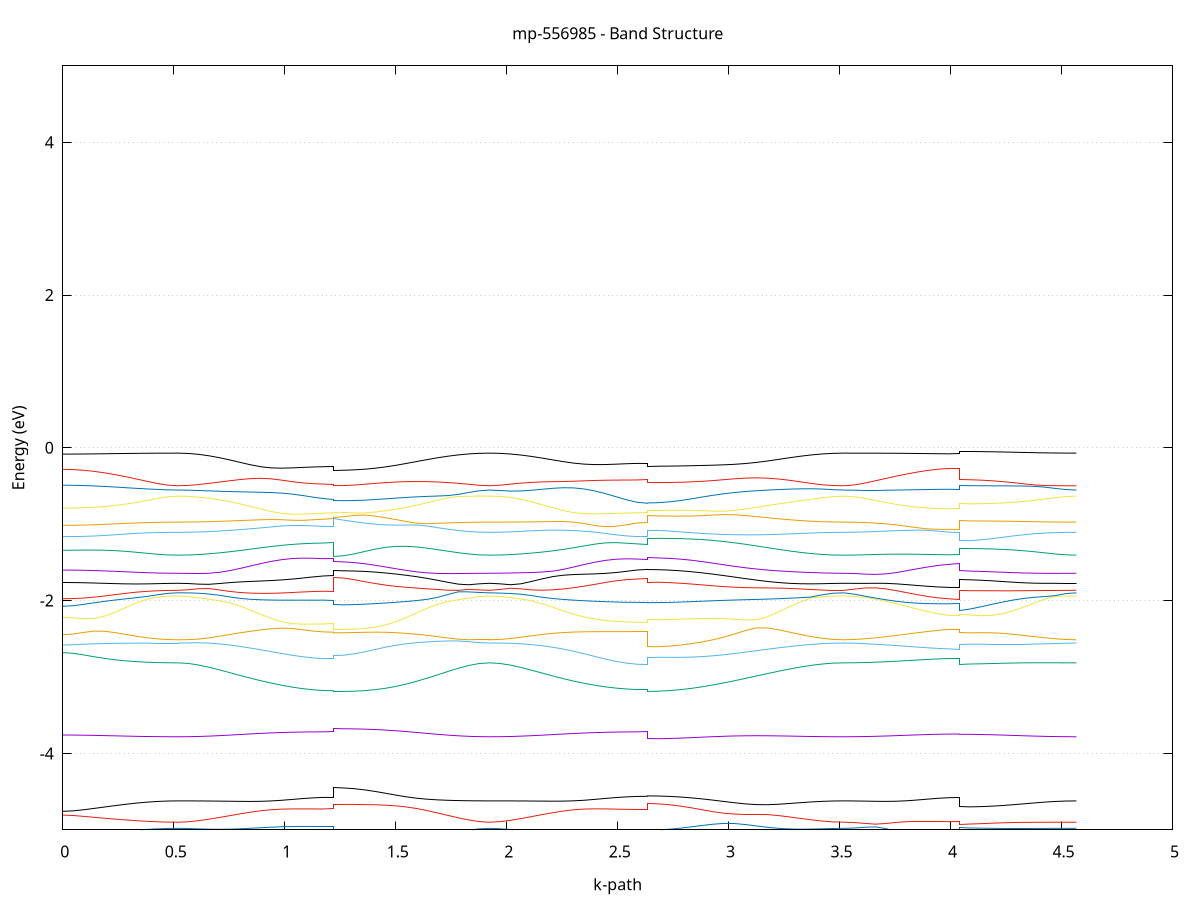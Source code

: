 set title 'mp-556985 - Band Structure'
set xlabel 'k-path'
set ylabel 'Energy (eV)'
set grid y
set yrange [-5:5]
set terminal png size 800,600
set output 'mp-556985_bands_gnuplot.png'
plot '-' using 1:2 with lines notitle, '-' using 1:2 with lines notitle, '-' using 1:2 with lines notitle, '-' using 1:2 with lines notitle, '-' using 1:2 with lines notitle, '-' using 1:2 with lines notitle, '-' using 1:2 with lines notitle, '-' using 1:2 with lines notitle, '-' using 1:2 with lines notitle, '-' using 1:2 with lines notitle, '-' using 1:2 with lines notitle, '-' using 1:2 with lines notitle, '-' using 1:2 with lines notitle, '-' using 1:2 with lines notitle, '-' using 1:2 with lines notitle, '-' using 1:2 with lines notitle, '-' using 1:2 with lines notitle, '-' using 1:2 with lines notitle, '-' using 1:2 with lines notitle, '-' using 1:2 with lines notitle, '-' using 1:2 with lines notitle, '-' using 1:2 with lines notitle, '-' using 1:2 with lines notitle, '-' using 1:2 with lines notitle, '-' using 1:2 with lines notitle, '-' using 1:2 with lines notitle, '-' using 1:2 with lines notitle, '-' using 1:2 with lines notitle, '-' using 1:2 with lines notitle, '-' using 1:2 with lines notitle, '-' using 1:2 with lines notitle, '-' using 1:2 with lines notitle, '-' using 1:2 with lines notitle, '-' using 1:2 with lines notitle, '-' using 1:2 with lines notitle, '-' using 1:2 with lines notitle, '-' using 1:2 with lines notitle, '-' using 1:2 with lines notitle, '-' using 1:2 with lines notitle, '-' using 1:2 with lines notitle, '-' using 1:2 with lines notitle, '-' using 1:2 with lines notitle, '-' using 1:2 with lines notitle, '-' using 1:2 with lines notitle, '-' using 1:2 with lines notitle, '-' using 1:2 with lines notitle, '-' using 1:2 with lines notitle, '-' using 1:2 with lines notitle, '-' using 1:2 with lines notitle, '-' using 1:2 with lines notitle, '-' using 1:2 with lines notitle, '-' using 1:2 with lines notitle, '-' using 1:2 with lines notitle, '-' using 1:2 with lines notitle, '-' using 1:2 with lines notitle, '-' using 1:2 with lines notitle, '-' using 1:2 with lines notitle, '-' using 1:2 with lines notitle, '-' using 1:2 with lines notitle, '-' using 1:2 with lines notitle, '-' using 1:2 with lines notitle, '-' using 1:2 with lines notitle, '-' using 1:2 with lines notitle, '-' using 1:2 with lines notitle, '-' using 1:2 with lines notitle, '-' using 1:2 with lines notitle
0.000000 -19.191249
0.047070 -19.196349
0.094141 -19.210349
0.141211 -19.230049
0.188282 -19.252549
0.235352 -19.275149
0.282423 -19.296249
0.329493 -19.314549
0.376564 -19.329549
0.423634 -19.340449
0.470705 -19.347149
0.517775 -19.349449
0.517775 -19.349449
0.564581 -19.346449
0.611387 -19.337649
0.658192 -19.323049
0.704998 -19.302949
0.751804 -19.277349
0.798610 -19.246749
0.845415 -19.211649
0.892221 -19.172449
0.939027 -19.130149
0.985833 -19.085749
1.032639 -19.041149
1.079444 -18.998549
1.126250 -18.961849
1.173056 -18.936149
1.219862 -18.926749
1.219862 -18.808949
1.266650 -18.857449
1.313439 -18.917549
1.360228 -18.975849
1.407017 -19.031249
1.453805 -19.083349
1.500594 -19.131649
1.547383 -19.175749
1.594172 -19.215449
1.640960 -19.250349
1.687749 -19.280249
1.734538 -19.304949
1.781326 -19.324349
1.828115 -19.338249
1.874904 -19.346649
1.921693 -19.349449
1.921693 -19.349449
1.969183 -19.346549
2.016673 -19.337749
2.064163 -19.323249
2.111653 -19.303249
2.159143 -19.277849
2.206633 -19.247549
2.254123 -19.212649
2.301613 -19.173849
2.349103 -19.131949
2.396594 -19.088049
2.444084 -19.043949
2.491574 -19.001949
2.539064 -18.965849
2.586554 -18.940549
2.634044 -18.931349
2.634044 -18.806849
2.683195 -18.815549
2.732347 -18.838449
2.781498 -18.871149
2.830650 -18.910449
2.879801 -18.954149
2.928953 -19.000149
2.978104 -19.046749
3.027255 -19.092749
3.076407 -19.136949
3.125558 -19.178349
3.174710 -19.216449
3.223861 -19.250449
3.273013 -19.279949
3.322164 -19.304649
3.371315 -19.324049
3.420467 -19.338049
3.469618 -19.346549
3.518770 -19.349449
3.518770 -19.349449
3.566114 -19.346749
3.613458 -19.338649
3.660803 -19.325149
3.708147 -19.306549
3.755491 -19.283049
3.802836 -19.255049
3.850180 -19.223249
3.897524 -19.188649
3.944868 -19.154049
3.992213 -19.124849
4.039557 -19.112449
4.039557 -19.179949
4.087495 -19.185649
4.135433 -19.201149
4.183371 -19.222749
4.231309 -19.247049
4.279247 -19.271149
4.327185 -19.293549
4.375123 -19.312949
4.423061 -19.328549
4.470999 -19.340049
4.518937 -19.347049
4.566875 -19.349449
e
0.000000 -18.771549
0.047070 -18.763249
0.094141 -18.739749
0.141211 -18.704349
0.188282 -18.660649
0.235352 -18.612149
0.282423 -18.561649
0.329493 -18.512249
0.376564 -18.467149
0.423634 -18.430249
0.470705 -18.405749
0.517775 -18.397049
0.517775 -18.397049
0.564581 -18.397349
0.611387 -18.397949
0.658192 -18.398949
0.704998 -18.400249
0.751804 -18.401849
0.798610 -18.403549
0.845415 -18.405549
0.892221 -18.407949
0.939027 -18.410949
0.985833 -18.415349
1.032639 -18.422649
1.079444 -18.435149
1.126250 -18.453249
1.173056 -18.470649
1.219862 -18.477849
1.219862 -18.774849
1.266650 -18.725049
1.313439 -18.660649
1.360228 -18.595549
1.407017 -18.531149
1.453805 -18.469049
1.500594 -18.411849
1.547383 -18.365949
1.594172 -18.343449
1.640960 -18.345049
1.687749 -18.356649
1.734538 -18.369749
1.781326 -18.381249
1.828115 -18.389849
1.874904 -18.395249
1.921693 -18.397049
1.921693 -18.397049
1.969183 -18.397149
2.016673 -18.397149
2.064163 -18.397249
2.111653 -18.397349
2.159143 -18.397349
2.206633 -18.397349
2.254123 -18.397349
2.301613 -18.397449
2.349103 -18.398149
2.396594 -18.400149
2.444084 -18.405049
2.491574 -18.416449
2.539064 -18.435749
2.586554 -18.454949
2.634044 -18.462749
2.634044 -18.729349
2.683195 -18.725249
2.732347 -18.715249
2.781498 -18.702049
2.830650 -18.686249
2.879801 -18.668049
2.928953 -18.647349
2.978104 -18.624349
3.027255 -18.599449
3.076407 -18.573049
3.125558 -18.545649
3.174710 -18.518049
3.223861 -18.491149
3.273013 -18.465749
3.322164 -18.442949
3.371315 -18.423749
3.420467 -18.409249
3.469618 -18.400149
3.518770 -18.397049
3.518770 -18.397049
3.566114 -18.410249
3.613458 -18.445849
3.660803 -18.495949
3.708147 -18.554349
3.755491 -18.616649
3.802836 -18.680049
3.850180 -18.742249
3.897524 -18.801149
3.944868 -18.853649
3.992213 -18.893649
4.039557 -18.909749
4.039557 -18.788849
4.087495 -18.779849
4.135433 -18.754549
4.183371 -18.717049
4.231309 -18.671249
4.279247 -18.620749
4.327185 -18.568349
4.375123 -18.517149
4.423061 -18.470349
4.470999 -18.431849
4.518937 -18.406149
4.566875 -18.397049
e
0.000000 -18.036249
0.047070 -18.035849
0.094141 -18.034849
0.141211 -18.032949
0.188282 -18.030149
0.235352 -18.026449
0.282423 -18.021349
0.329493 -18.014349
0.376564 -18.005149
0.423634 -17.993049
0.470705 -17.979849
0.517775 -17.972849
0.517775 -17.972849
0.564581 -17.974549
0.611387 -17.980149
0.658192 -17.990949
0.704998 -18.008649
0.751804 -18.033849
0.798610 -18.066449
0.845415 -18.105449
0.892221 -18.149449
0.939027 -18.196649
0.985833 -18.244549
1.032639 -18.289249
1.079444 -18.325549
1.126250 -18.348949
1.173056 -18.360249
1.219862 -18.363549
1.219862 -18.035849
1.266650 -18.053049
1.313439 -18.084749
1.360228 -18.118749
1.407017 -18.151949
1.453805 -18.182549
1.500594 -18.207549
1.547383 -18.221049
1.594172 -18.210949
1.640960 -18.176649
1.687749 -18.132849
1.734538 -18.088349
1.781326 -18.046849
1.828115 -18.010749
1.874904 -17.983749
1.921693 -17.972849
1.921693 -17.972849
1.969183 -17.973649
2.016673 -17.976649
2.064163 -17.983949
2.111653 -17.998549
2.159143 -18.022749
2.206633 -18.056249
2.254123 -18.097249
2.301613 -18.143649
2.349103 -18.193249
2.396594 -18.243249
2.444084 -18.289749
2.491574 -18.326449
2.539064 -18.347749
2.586554 -18.356649
2.634044 -18.358949
2.634044 -18.084349
2.683195 -18.084749
2.732347 -18.085249
2.781498 -18.084449
2.830650 -18.082349
2.879801 -18.079049
2.928953 -18.074549
2.978104 -18.069149
3.027255 -18.062749
3.076407 -18.055649
3.125558 -18.047749
3.174710 -18.038949
3.223861 -18.029349
3.273013 -18.018849
3.322164 -18.007649
3.371315 -17.995949
3.420467 -17.984949
3.469618 -17.976249
3.518770 -17.972849
3.518770 -17.972849
3.566114 -17.961549
3.613458 -17.932049
3.660803 -17.896549
3.708147 -17.882549
3.755491 -17.881649
3.802836 -17.882449
3.850180 -17.883649
3.897524 -17.884749
3.944868 -17.885749
3.992213 -17.886349
4.039557 -17.886549
4.039557 -18.030849
4.087495 -18.030449
4.135433 -18.029249
4.183371 -18.027249
4.231309 -18.024449
4.279247 -18.020749
4.327185 -18.015849
4.375123 -18.009449
4.423061 -18.001149
4.470999 -17.990449
4.518937 -17.978849
4.566875 -17.972849
e
0.000000 -17.499949
0.047070 -17.507449
0.094141 -17.528249
0.141211 -17.558749
0.188282 -17.596249
0.235352 -17.638849
0.282423 -17.684749
0.329493 -17.732449
0.376564 -17.779549
0.423634 -17.823249
0.470705 -17.857749
0.517775 -17.872249
0.517775 -17.872249
0.564581 -17.873149
0.611387 -17.875349
0.658192 -17.877749
0.704998 -17.878949
0.751804 -17.878349
0.798610 -17.875949
0.845415 -17.872449
0.892221 -17.868449
0.939027 -17.864349
0.985833 -17.860649
1.032639 -17.857549
1.079444 -17.855049
1.126250 -17.853249
1.173056 -17.852249
1.219862 -17.851949
1.219862 -17.974549
1.266650 -17.958449
1.313439 -17.929749
1.360228 -17.900949
1.407017 -17.874849
1.453805 -17.852749
1.500594 -17.835349
1.547383 -17.823149
1.594172 -17.816349
1.640960 -17.814649
1.687749 -17.818049
1.734538 -17.825849
1.781326 -17.837649
1.828115 -17.851949
1.874904 -17.865749
1.921693 -17.872249
1.921693 -17.872249
1.969183 -17.874649
2.016673 -17.880949
2.064163 -17.889349
2.111653 -17.896649
2.159143 -17.900549
2.206633 -17.900749
2.254123 -17.898749
2.301613 -17.895549
2.349103 -17.892149
2.396594 -17.888849
2.444084 -17.885949
2.491574 -17.883749
2.539064 -17.882149
2.586554 -17.881249
2.634044 -17.880949
2.634044 -18.035749
2.683195 -18.029449
2.732347 -18.012349
2.781498 -17.987749
2.830650 -17.958549
2.879801 -17.927449
2.928953 -17.897149
2.978104 -17.869649
3.027255 -17.846649
3.076407 -17.829249
3.125558 -17.818349
3.174710 -17.813949
3.223861 -17.815549
3.273013 -17.822149
3.322164 -17.832649
3.371315 -17.845349
3.420467 -17.858149
3.469618 -17.868249
3.518770 -17.872249
3.518770 -17.872249
3.566114 -17.872249
3.613458 -17.871649
3.660803 -17.866149
3.708147 -17.834649
3.755491 -17.789749
3.802836 -17.745349
3.850180 -17.705049
3.897524 -17.670749
3.944868 -17.644449
3.992213 -17.627649
4.039557 -17.621849
4.039557 -17.491949
4.087495 -17.500849
4.135433 -17.524249
4.183371 -17.557149
4.231309 -17.596349
4.279247 -17.640049
4.327185 -17.686649
4.375123 -17.734549
4.423061 -17.781749
4.470999 -17.824849
4.518937 -17.858449
4.566875 -17.872249
e
0.000000 -17.371149
0.047070 -17.369349
0.094141 -17.365549
0.141211 -17.361849
0.188282 -17.359149
0.235352 -17.357249
0.282423 -17.355949
0.329493 -17.354949
0.376564 -17.354349
0.423634 -17.353849
0.470705 -17.353649
0.517775 -17.353549
0.517775 -17.353549
0.564581 -17.354349
0.611387 -17.356649
0.658192 -17.360349
0.704998 -17.365349
0.751804 -17.371449
0.798610 -17.378249
0.845415 -17.385049
0.892221 -17.391649
0.939027 -17.397549
0.985833 -17.402649
1.032639 -17.406849
1.079444 -17.410049
1.126250 -17.412349
1.173056 -17.413749
1.219862 -17.414149
1.219862 -17.421549
1.266650 -17.420549
1.313439 -17.417649
1.360228 -17.412649
1.407017 -17.405849
1.453805 -17.397349
1.500594 -17.387649
1.547383 -17.377949
1.594172 -17.369549
1.640960 -17.363649
1.687749 -17.359849
1.734538 -17.357349
1.781326 -17.355649
1.828115 -17.354449
1.874904 -17.353749
1.921693 -17.353549
1.921693 -17.353549
1.969183 -17.353949
2.016673 -17.355049
2.064163 -17.356749
2.111653 -17.358949
2.159143 -17.361349
2.206633 -17.363749
2.254123 -17.366349
2.301613 -17.369049
2.349103 -17.372249
2.396594 -17.375849
2.444084 -17.379549
2.491574 -17.382849
2.539064 -17.385349
2.586554 -17.386949
2.634044 -17.387449
2.634044 -17.437849
2.683195 -17.437549
2.732347 -17.436749
2.781498 -17.435249
2.830650 -17.433149
2.879801 -17.430249
2.928953 -17.426449
2.978104 -17.421549
3.027255 -17.415449
3.076407 -17.408049
3.125558 -17.399449
3.174710 -17.390149
3.223861 -17.380849
3.273013 -17.372349
3.322164 -17.365349
3.371315 -17.359949
3.420467 -17.356349
3.469618 -17.354249
3.518770 -17.353549
3.518770 -17.353549
3.566114 -17.353649
3.613458 -17.353949
3.660803 -17.354349
3.708147 -17.354949
3.755491 -17.355749
3.802836 -17.356649
3.850180 -17.357949
3.897524 -17.359449
3.944868 -17.361249
3.992213 -17.362749
4.039557 -17.363349
4.039557 -17.386449
4.087495 -17.382849
4.135433 -17.375349
4.183371 -17.368249
4.231309 -17.363149
4.279247 -17.359749
4.327185 -17.357449
4.375123 -17.355849
4.423061 -17.354749
4.470999 -17.354049
4.518937 -17.353649
4.566875 -17.353549
e
0.000000 -17.329849
0.047070 -17.328649
0.094141 -17.325449
0.141211 -17.320749
0.188282 -17.315749
0.235352 -17.311249
0.282423 -17.307549
0.329493 -17.304749
0.376564 -17.302749
0.423634 -17.301349
0.470705 -17.300549
0.517775 -17.300349
0.517775 -17.300349
0.564581 -17.301949
0.611387 -17.306649
0.658192 -17.313149
0.704998 -17.320549
0.751804 -17.327849
0.798610 -17.334249
0.845415 -17.339649
0.892221 -17.343649
0.939027 -17.346549
0.985833 -17.348349
1.032639 -17.349249
1.079444 -17.349449
1.126250 -17.349249
1.173056 -17.349049
1.219862 -17.348949
1.219862 -17.352149
1.266650 -17.352049
1.313439 -17.351849
1.360228 -17.351549
1.407017 -17.350949
1.453805 -17.349849
1.500594 -17.348149
1.547383 -17.345049
1.594172 -17.339849
1.640960 -17.332449
1.687749 -17.323749
1.734538 -17.315549
1.781326 -17.308749
1.828115 -17.303949
1.874904 -17.301249
1.921693 -17.300349
1.921693 -17.300349
1.969183 -17.301749
2.016673 -17.305749
2.064163 -17.311849
2.111653 -17.319249
2.159143 -17.327349
2.206633 -17.335549
2.254123 -17.343349
2.301613 -17.350149
2.349103 -17.355449
2.396594 -17.359049
2.444084 -17.361049
2.491574 -17.362149
2.539064 -17.362549
2.586554 -17.362749
2.634044 -17.362849
2.634044 -17.329849
2.683195 -17.330249
2.732347 -17.331249
2.781498 -17.332749
2.830650 -17.334649
2.879801 -17.336749
2.928953 -17.338549
2.978104 -17.340049
3.027255 -17.340649
3.076407 -17.340349
3.125558 -17.338949
3.174710 -17.336249
3.223861 -17.332049
3.273013 -17.326549
3.322164 -17.319849
3.371315 -17.312749
3.420467 -17.306449
3.469618 -17.301949
3.518770 -17.300349
3.518770 -17.300349
3.566114 -17.300749
3.613458 -17.302149
3.660803 -17.304449
3.708147 -17.307649
3.755491 -17.311849
3.802836 -17.316749
3.850180 -17.322149
3.897524 -17.327449
3.944868 -17.331849
3.992213 -17.334649
4.039557 -17.335649
4.039557 -17.336249
4.087495 -17.335349
4.135433 -17.332449
4.183371 -17.327849
4.231309 -17.322249
4.279247 -17.316649
4.327185 -17.311649
4.375123 -17.307549
4.423061 -17.304449
4.470999 -17.302149
4.518937 -17.300749
4.566875 -17.300349
e
0.000000 -17.236649
0.047070 -17.236049
0.094141 -17.234149
0.141211 -17.231249
0.188282 -17.227649
0.235352 -17.223949
0.282423 -17.220449
0.329493 -17.217649
0.376564 -17.215549
0.423634 -17.214149
0.470705 -17.213349
0.517775 -17.213049
0.517775 -17.213049
0.564581 -17.212449
0.611387 -17.210949
0.658192 -17.209049
0.704998 -17.207349
0.751804 -17.206249
0.798610 -17.205849
0.845415 -17.206149
0.892221 -17.207149
0.939027 -17.208649
0.985833 -17.210549
1.032639 -17.212649
1.079444 -17.214649
1.126250 -17.216349
1.173056 -17.217449
1.219862 -17.217849
1.219862 -17.219849
1.266650 -17.220149
1.313439 -17.221049
1.360228 -17.222349
1.407017 -17.223849
1.453805 -17.225249
1.500594 -17.226349
1.547383 -17.227049
1.594172 -17.227049
1.640960 -17.226249
1.687749 -17.224549
1.734538 -17.222049
1.781326 -17.219049
1.828115 -17.216049
1.874904 -17.213849
1.921693 -17.213049
1.921693 -17.213049
1.969183 -17.212749
2.016673 -17.212149
2.064163 -17.211449
2.111653 -17.210949
2.159143 -17.210849
2.206633 -17.211149
2.254123 -17.211749
2.301613 -17.212449
2.349103 -17.213249
2.396594 -17.213949
2.444084 -17.214449
2.491574 -17.214749
2.539064 -17.214949
2.586554 -17.215049
2.634044 -17.215049
2.634044 -17.192149
2.683195 -17.192049
2.732347 -17.191849
2.781498 -17.191449
2.830650 -17.191049
2.879801 -17.190749
2.928953 -17.190449
2.978104 -17.190449
3.027255 -17.190749
3.076407 -17.191349
3.125558 -17.192449
3.174710 -17.194049
3.223861 -17.196249
3.273013 -17.199149
3.322164 -17.202549
3.371315 -17.206149
3.420467 -17.209549
3.469618 -17.212149
3.518770 -17.213049
3.518770 -17.213049
3.566114 -17.212749
3.613458 -17.211949
3.660803 -17.210549
3.708147 -17.208749
3.755491 -17.206649
3.802836 -17.204449
3.850180 -17.202349
3.897524 -17.200549
3.944868 -17.199049
3.992213 -17.198149
4.039557 -17.197849
4.039557 -17.231249
4.087495 -17.230749
4.135433 -17.229149
4.183371 -17.226649
4.231309 -17.223749
4.279247 -17.220649
4.327185 -17.217849
4.375123 -17.215649
4.423061 -17.214249
4.470999 -17.213449
4.518937 -17.213149
4.566875 -17.213049
e
0.000000 -17.153049
0.047070 -17.153249
0.094141 -17.153749
0.141211 -17.154449
0.188282 -17.155249
0.235352 -17.156049
0.282423 -17.156749
0.329493 -17.157249
0.376564 -17.157449
0.423634 -17.157549
0.470705 -17.157549
0.517775 -17.157549
0.517775 -17.157549
0.564581 -17.157349
0.611387 -17.157049
0.658192 -17.156449
0.704998 -17.155849
0.751804 -17.155249
0.798610 -17.154749
0.845415 -17.154449
0.892221 -17.154249
0.939027 -17.154249
0.985833 -17.154449
1.032639 -17.154749
1.079444 -17.155049
1.126250 -17.155249
1.173056 -17.155449
1.219862 -17.155549
1.219862 -17.172649
1.266650 -17.172249
1.313439 -17.171049
1.360228 -17.169249
1.407017 -17.167049
1.453805 -17.164849
1.500594 -17.162549
1.547383 -17.160549
1.594172 -17.158849
1.640960 -17.157549
1.687749 -17.156849
1.734538 -17.156549
1.781326 -17.156649
1.828115 -17.156949
1.874904 -17.157349
1.921693 -17.157549
1.921693 -17.157549
1.969183 -17.157349
2.016673 -17.156749
2.064163 -17.155949
2.111653 -17.155049
2.159143 -17.154149
2.206633 -17.153449
2.254123 -17.153049
2.301613 -17.153049
2.349103 -17.153449
2.396594 -17.154249
2.444084 -17.155149
2.491574 -17.156149
2.539064 -17.157049
2.586554 -17.157649
2.634044 -17.157849
2.634044 -17.140849
2.683195 -17.140949
2.732347 -17.141149
2.781498 -17.141449
2.830650 -17.141849
2.879801 -17.142449
2.928953 -17.143149
2.978104 -17.144149
3.027255 -17.145249
3.076407 -17.146649
3.125558 -17.148149
3.174710 -17.149849
3.223861 -17.151549
3.273013 -17.153249
3.322164 -17.154749
3.371315 -17.155949
3.420467 -17.156849
3.469618 -17.157349
3.518770 -17.157549
3.518770 -17.157549
3.566114 -17.157549
3.613458 -17.157849
3.660803 -17.158349
3.708147 -17.158849
3.755491 -17.159549
3.802836 -17.160249
3.850180 -17.160949
3.897524 -17.161649
3.944868 -17.162149
3.992213 -17.162549
4.039557 -17.162649
4.039557 -17.144449
4.087495 -17.144849
4.135433 -17.145849
4.183371 -17.147449
4.231309 -17.149449
4.279247 -17.151549
4.327185 -17.153549
4.375123 -17.155149
4.423061 -17.156249
4.470999 -17.157049
4.518937 -17.157449
4.566875 -17.157549
e
0.000000 -8.905749
0.047070 -8.898349
0.094141 -8.876149
0.141211 -8.839549
0.188282 -8.789349
0.235352 -8.726549
0.282423 -8.652449
0.329493 -8.568549
0.376564 -8.477249
0.423634 -8.381049
0.470705 -8.284649
0.517775 -8.217349
0.517775 -8.217349
0.564581 -8.215649
0.611387 -8.213549
0.658192 -8.215549
0.704998 -8.222849
0.751804 -8.234249
0.798610 -8.248449
0.845415 -8.264449
0.892221 -8.281349
0.939027 -8.298049
0.985833 -8.313849
1.032639 -8.327849
1.079444 -8.339549
1.126250 -8.348349
1.173056 -8.353749
1.219862 -8.355549
1.219862 -8.061849
1.266650 -8.073049
1.313439 -8.101649
1.360228 -8.138749
1.407017 -8.177949
1.453805 -8.215249
1.500594 -8.248449
1.547383 -8.275949
1.594172 -8.296449
1.640960 -8.308949
1.687749 -8.312849
1.734538 -8.307449
1.781326 -8.292649
1.828115 -8.268649
1.874904 -8.238049
1.921693 -8.217349
1.921693 -8.217349
1.969183 -8.220049
2.016673 -8.226849
2.064163 -8.236449
2.111653 -8.248049
2.159143 -8.261649
2.206633 -8.276749
2.254123 -8.292849
2.301613 -8.309449
2.349103 -8.325749
2.396594 -8.341149
2.444084 -8.354849
2.491574 -8.366149
2.539064 -8.374649
2.586554 -8.379949
2.634044 -8.381749
2.634044 -7.979749
2.683195 -8.005449
2.732347 -8.061649
2.781498 -8.128049
2.830650 -8.196549
2.879801 -8.262549
2.928953 -8.322549
2.978104 -8.374349
3.027255 -8.415849
3.076407 -8.445849
3.125558 -8.463449
3.174710 -8.468249
3.223861 -8.460249
3.273013 -8.439749
3.322164 -8.407549
3.371315 -8.364649
3.420467 -8.312849
3.469618 -8.256049
3.518770 -8.217349
3.518770 -8.217349
3.566114 -8.227349
3.613458 -8.258649
3.660803 -8.308749
3.708147 -8.369449
3.755491 -8.432749
3.802836 -8.493049
3.850180 -8.546449
3.897524 -8.590349
3.944868 -8.622749
3.992213 -8.642649
4.039557 -8.649449
4.039557 -8.860749
4.087495 -8.853649
4.135433 -8.832549
4.183371 -8.797749
4.231309 -8.750049
4.279247 -8.690349
4.327185 -8.620149
4.375123 -8.541049
4.423061 -8.455249
4.470999 -8.365549
4.518937 -8.276949
4.566875 -8.217349
e
0.000000 -7.728649
0.047070 -7.730249
0.094141 -7.735349
0.141211 -7.744749
0.188282 -7.759949
0.235352 -7.782749
0.282423 -7.815749
0.329493 -7.861149
0.376564 -7.920349
0.423634 -7.992949
0.470705 -8.075149
0.517775 -8.137849
0.517775 -8.137849
0.564581 -8.132849
0.611387 -8.115149
0.658192 -8.080449
0.704998 -8.028149
0.751804 -7.959849
0.798610 -7.878049
0.845415 -7.784849
0.892221 -7.682649
0.939027 -7.574749
0.985833 -7.465349
1.032639 -7.360849
1.079444 -7.271949
1.126250 -7.211349
1.173056 -7.181549
1.219862 -7.173249
1.219862 -7.756449
1.266650 -7.743749
1.313439 -7.711149
1.360228 -7.668549
1.407017 -7.624849
1.453805 -7.589149
1.500594 -7.573949
1.547383 -7.593349
1.594172 -7.648449
1.640960 -7.725149
1.687749 -7.809949
1.734538 -7.894649
1.781326 -7.974749
1.828115 -8.047049
1.874904 -8.107149
1.921693 -8.137849
1.921693 -8.137849
1.969183 -8.128549
2.016673 -8.101749
2.064163 -8.059449
2.111653 -8.002449
2.159143 -7.931649
2.206633 -7.848149
2.254123 -7.753149
2.301613 -7.648349
2.349103 -7.536149
2.396594 -7.419449
2.444084 -7.303149
2.491574 -7.197049
2.539064 -7.121049
2.586554 -7.086949
2.634044 -7.078749
2.634044 -7.839049
2.683195 -7.821449
2.732347 -7.788849
2.781498 -7.757849
2.830650 -7.732549
2.879801 -7.713149
2.928953 -7.699649
2.978104 -7.692249
3.027255 -7.691249
3.076407 -7.698049
3.125558 -7.714149
3.174710 -7.740849
3.223861 -7.779249
3.273013 -7.829049
3.322164 -7.888749
3.371315 -7.955749
3.420467 -8.026249
3.469618 -8.095049
3.518770 -8.137849
3.518770 -8.137849
3.566114 -8.142649
3.613458 -8.152449
3.660803 -8.161549
3.708147 -8.169549
3.755491 -8.176849
3.802836 -8.183749
3.850180 -8.190049
3.897524 -8.195449
3.944868 -8.199549
3.992213 -8.202049
4.039557 -8.202949
4.039557 -7.796749
4.087495 -7.797849
4.135433 -7.801249
4.183371 -7.807849
4.231309 -7.819049
4.279247 -7.836549
4.327185 -7.862649
4.375123 -7.899849
4.423061 -7.949549
4.470999 -8.011949
4.518937 -8.083849
4.566875 -8.137849
e
0.000000 -6.374149
0.047070 -6.393749
0.094141 -6.447349
0.141211 -6.524049
0.188282 -6.613249
0.235352 -6.705949
0.282423 -6.795149
0.329493 -6.874649
0.376564 -6.939749
0.423634 -6.987249
0.470705 -7.015849
0.517775 -7.025349
0.517775 -7.025349
0.564581 -7.026149
0.611387 -7.028549
0.658192 -7.032149
0.704998 -7.036749
0.751804 -7.041749
0.798610 -7.046649
0.845415 -7.050949
0.892221 -7.053949
0.939027 -7.055049
0.985833 -7.052549
1.032639 -7.043849
1.079444 -7.023649
1.126250 -6.987249
1.173056 -6.946049
1.219862 -6.927349
1.219862 -6.777049
1.266650 -6.796049
1.313439 -6.848049
1.360228 -6.922149
1.407017 -7.006449
1.453805 -7.088749
1.500594 -7.154049
1.547383 -7.186849
1.594172 -7.184549
1.640960 -7.160549
1.687749 -7.128149
1.734538 -7.095349
1.781326 -7.066449
1.828115 -7.044149
1.874904 -7.030049
1.921693 -7.025349
1.921693 -7.025349
1.969183 -7.025449
2.016673 -7.025749
2.064163 -7.026149
2.111653 -7.026449
2.159143 -7.026549
2.206633 -7.026149
2.254123 -7.025249
2.301613 -7.023549
2.349103 -7.020849
2.396594 -7.016449
2.444084 -7.008449
2.491574 -6.991349
2.539064 -6.952249
2.586554 -6.894549
2.634044 -6.864449
2.634044 -6.632149
2.683195 -6.618849
2.732347 -6.580449
2.781498 -6.521149
2.830650 -6.450749
2.879801 -6.453549
2.928953 -6.517849
2.978104 -6.589449
3.027255 -6.663149
3.076407 -6.735449
3.125558 -6.803249
3.174710 -6.863449
3.223861 -6.913949
3.273013 -6.953649
3.322164 -6.983049
3.371315 -7.003249
3.420467 -7.016049
3.469618 -7.023149
3.518770 -7.025349
3.518770 -7.025349
3.566114 -7.004949
3.613458 -6.947249
3.660803 -6.860649
3.708147 -6.754149
3.755491 -6.636149
3.802836 -6.513449
3.850180 -6.392649
3.897524 -6.280749
3.944868 -6.186549
3.992213 -6.121449
4.039557 -6.097849
4.039557 -6.406649
4.087495 -6.423349
4.135433 -6.470049
4.183371 -6.538949
4.231309 -6.621149
4.279247 -6.708649
4.327185 -6.794549
4.375123 -6.872549
4.423061 -6.937549
4.470999 -6.985849
4.518937 -7.015449
4.566875 -7.025349
e
0.000000 -5.742649
0.047070 -5.732049
0.094141 -5.705349
0.141211 -5.672449
0.188282 -5.642049
0.235352 -5.619249
0.282423 -5.605149
0.329493 -5.598349
0.376564 -5.596149
0.423634 -5.596149
0.470705 -5.596749
0.517775 -5.597049
0.517775 -5.597049
0.564581 -5.600149
0.611387 -5.609749
0.658192 -5.626549
0.704998 -5.651349
0.751804 -5.685049
0.798610 -5.728249
0.845415 -5.780949
0.892221 -5.843049
0.939027 -5.913749
0.985833 -5.991749
1.032639 -6.074849
1.079444 -6.159049
1.126250 -6.237249
1.173056 -6.296649
1.219862 -6.319849
1.219862 -5.987449
1.266650 -5.973049
1.313439 -5.934349
1.360228 -5.881149
1.407017 -5.822649
1.453805 -5.765549
1.500594 -5.714249
1.547383 -5.671949
1.594172 -5.640049
1.640960 -5.618649
1.687749 -5.606049
1.734538 -5.599849
1.781326 -5.597449
1.828115 -5.596849
1.874904 -5.596949
1.921693 -5.597049
1.921693 -5.597049
1.969183 -5.600449
2.016673 -5.610849
2.064163 -5.628749
2.111653 -5.655249
2.159143 -5.691049
2.206633 -5.737049
2.254123 -5.793649
2.301613 -5.861049
2.349103 -5.938749
2.396594 -6.025849
2.444084 -6.120549
2.491574 -6.219749
2.539064 -6.317049
2.586554 -6.397949
2.634044 -6.432649
2.634044 -6.263049
2.683195 -6.271149
2.732347 -6.294749
2.781498 -6.332149
2.830650 -6.376649
2.879801 -6.346949
2.928953 -6.257249
2.978104 -6.163249
3.027255 -6.070849
3.076407 -5.983149
3.125558 -5.902349
3.174710 -5.829949
3.223861 -5.767049
3.273013 -5.714049
3.322164 -5.671149
3.371315 -5.638249
3.420467 -5.615149
3.469618 -5.601549
3.518770 -5.597049
3.518770 -5.597049
3.566114 -5.596649
3.613458 -5.595649
3.660803 -5.594349
3.708147 -5.593249
3.755491 -5.592749
3.802836 -5.593249
3.850180 -5.594649
3.897524 -5.596849
3.944868 -5.599149
3.992213 -5.601149
4.039557 -5.601949
4.039557 -5.701749
4.087495 -5.694649
4.135433 -5.676349
4.183371 -5.653249
4.231309 -5.631349
4.279247 -5.614449
4.327185 -5.603749
4.375123 -5.598249
4.423061 -5.596349
4.470999 -5.596349
4.518937 -5.596849
4.566875 -5.597049
e
0.000000 -5.405649
0.047070 -5.406149
0.094141 -5.407149
0.141211 -5.407449
0.188282 -5.405649
0.235352 -5.400849
0.282423 -5.393349
0.329493 -5.384849
0.376564 -5.377149
0.423634 -5.371349
0.470705 -5.367849
0.517775 -5.366649
0.517775 -5.366649
0.564581 -5.366149
0.611387 -5.364549
0.658192 -5.361649
0.704998 -5.357349
0.751804 -5.351149
0.798610 -5.342949
0.845415 -5.332649
0.892221 -5.320449
0.939027 -5.306449
0.985833 -5.291549
1.032639 -5.276449
1.079444 -5.262349
1.126250 -5.250749
1.173056 -5.243149
1.219862 -5.240349
1.219862 -5.367849
1.266650 -5.369249
1.313439 -5.373249
1.360228 -5.379449
1.407017 -5.386849
1.453805 -5.394549
1.500594 -5.400949
1.547383 -5.404949
1.594172 -5.405149
1.640960 -5.401349
1.687749 -5.394449
1.734538 -5.386249
1.781326 -5.378449
1.828115 -5.372049
1.874904 -5.368049
1.921693 -5.366649
1.921693 -5.366649
1.969183 -5.365949
2.016673 -5.363549
2.064163 -5.359549
2.111653 -5.353449
2.159143 -5.345249
2.206633 -5.334649
2.254123 -5.321549
2.301613 -5.306049
2.349103 -5.288449
2.396594 -5.269349
2.444084 -5.249549
2.491574 -5.230549
2.539064 -5.214149
2.586554 -5.202649
2.634044 -5.198449
2.634044 -5.325249
2.683195 -5.324149
2.732347 -5.320849
2.781498 -5.316049
2.830650 -5.310349
2.879801 -5.304549
2.928953 -5.299349
2.978104 -5.295149
3.027255 -5.292849
3.076407 -5.292949
3.125558 -5.296149
3.174710 -5.302649
3.223861 -5.312449
3.273013 -5.324349
3.322164 -5.337149
3.371315 -5.349049
3.420467 -5.358549
3.469618 -5.364649
3.518770 -5.366649
3.518770 -5.366649
3.566114 -5.369049
3.613458 -5.375249
3.660803 -5.383549
3.708147 -5.391749
3.755491 -5.398249
3.802836 -5.402249
3.850180 -5.404049
3.897524 -5.404749
3.944868 -5.405749
3.992213 -5.407949
4.039557 -5.409449
4.039557 -5.376749
4.087495 -5.377449
4.135433 -5.379049
4.183371 -5.380749
4.231309 -5.381549
4.279247 -5.380749
4.327185 -5.378349
4.375123 -5.374949
4.423061 -5.371649
4.470999 -5.368949
4.518937 -5.367249
4.566875 -5.366649
e
0.000000 -5.037149
0.047070 -5.036449
0.094141 -5.034249
0.141211 -5.030549
0.188282 -5.025549
0.235352 -5.019149
0.282423 -5.011749
0.329493 -5.003549
0.376564 -4.995349
0.423634 -4.988149
0.470705 -4.983049
0.517775 -4.981249
0.517775 -4.981249
0.564581 -4.983449
0.611387 -4.988249
0.658192 -4.992249
0.704998 -4.993649
0.751804 -4.991849
0.798610 -4.987149
0.845415 -4.980549
0.892221 -4.973149
0.939027 -4.966149
0.985833 -4.960749
1.032639 -4.957349
1.079444 -4.956149
1.126250 -4.956449
1.173056 -4.957349
1.219862 -4.957749
1.219862 -5.220249
1.266650 -5.218549
1.313439 -5.213649
1.360228 -5.205449
1.407017 -5.194149
1.453805 -5.179649
1.500594 -5.162249
1.547383 -5.142349
1.594172 -5.120449
1.640960 -5.097149
1.687749 -5.073249
1.734538 -5.049549
1.781326 -5.026749
1.828115 -5.005749
1.874904 -4.988649
1.921693 -4.981249
1.921693 -4.981249
1.969183 -4.986049
2.016673 -4.996949
2.064163 -5.008849
2.111653 -5.019349
2.159143 -5.027449
2.206633 -5.032849
2.254123 -5.035749
2.301613 -5.037049
2.349103 -5.037549
2.396594 -5.038349
2.444084 -5.040249
2.491574 -5.043549
2.539064 -5.047849
2.586554 -5.051749
2.634044 -5.053249
2.634044 -5.004649
2.683195 -5.001649
2.732347 -4.992849
2.781498 -4.979349
2.830650 -4.962249
2.879801 -4.943949
2.928953 -4.927249
2.978104 -4.916949
3.027255 -4.918349
3.076407 -4.931549
3.125558 -4.949949
3.174710 -4.967549
3.223861 -4.981049
3.273013 -4.989149
3.322164 -4.992249
3.371315 -4.991049
3.420467 -4.987249
3.469618 -4.983149
3.518770 -4.981249
3.518770 -4.981249
3.566114 -4.977149
3.613458 -4.967049
3.660803 -4.962249
3.708147 -4.983749
3.755491 -5.021749
3.802836 -5.068749
3.850180 -5.121549
3.897524 -5.175849
3.944868 -5.224949
3.992213 -5.259749
4.039557 -5.272249
4.039557 -4.975349
4.087495 -4.976349
4.135433 -4.978749
4.183371 -4.981149
4.231309 -4.982849
4.279247 -4.983549
4.327185 -4.983449
4.375123 -4.982849
4.423061 -4.982149
4.470999 -4.981649
4.518937 -4.981349
4.566875 -4.981249
e
0.000000 -4.807749
0.047070 -4.813049
0.094141 -4.824249
0.141211 -4.836849
0.188282 -4.849149
0.235352 -4.860649
0.282423 -4.871149
0.329493 -4.880549
0.376564 -4.888749
0.423634 -4.895249
0.470705 -4.899549
0.517775 -4.901049
0.517775 -4.901049
0.564581 -4.895649
0.611387 -4.881449
0.658192 -4.861749
0.704998 -4.839249
0.751804 -4.815449
0.798610 -4.791749
0.845415 -4.769649
0.892221 -4.751049
0.939027 -4.737549
0.985833 -4.729849
1.032639 -4.726849
1.079444 -4.726449
1.126250 -4.727049
1.173056 -4.727649
1.219862 -4.727949
1.219862 -4.667649
1.266650 -4.667849
1.313439 -4.668549
1.360228 -4.670049
1.407017 -4.672949
1.453805 -4.678049
1.500594 -4.686749
1.547383 -4.700849
1.594172 -4.721549
1.640960 -4.748449
1.687749 -4.779349
1.734538 -4.811549
1.781326 -4.842649
1.828115 -4.870549
1.874904 -4.892049
1.921693 -4.901049
1.921693 -4.901049
1.969183 -4.894049
2.016673 -4.876449
2.064163 -4.853549
2.111653 -4.828049
2.159143 -4.801949
2.206633 -4.776849
2.254123 -4.754949
2.301613 -4.738449
2.349103 -4.728949
2.396594 -4.725849
2.444084 -4.726849
2.491574 -4.729649
2.539064 -4.732549
2.586554 -4.734549
2.634044 -4.735249
2.634044 -4.657149
2.683195 -4.660949
2.732347 -4.671949
2.781498 -4.689449
2.830650 -4.711849
2.879801 -4.737249
2.928953 -4.762749
2.978104 -4.783349
3.027255 -4.794149
3.076407 -4.795449
3.125558 -4.795449
3.174710 -4.801149
3.223861 -4.813949
3.273013 -4.831249
3.322164 -4.850349
3.371315 -4.868949
3.420467 -4.885149
3.469618 -4.896749
3.518770 -4.901049
3.518770 -4.901049
3.566114 -4.905149
3.613458 -4.916349
3.660803 -4.926349
3.708147 -4.917749
3.755491 -4.903849
3.802836 -4.893649
3.850180 -4.888949
3.897524 -4.888949
3.944868 -4.891249
3.992213 -4.893649
4.039557 -4.894549
4.039557 -4.926949
4.087495 -4.924949
4.135433 -4.920149
4.183371 -4.914349
4.231309 -4.909149
4.279247 -4.905449
4.327185 -4.903149
4.375123 -4.902049
4.423061 -4.901549
4.470999 -4.901249
4.518937 -4.901149
4.566875 -4.901049
e
0.000000 -4.758549
0.047070 -4.752249
0.094141 -4.737749
0.141211 -4.720249
0.188282 -4.701849
0.235352 -4.683649
0.282423 -4.666549
0.329493 -4.651449
0.376564 -4.638949
0.423634 -4.629649
0.470705 -4.623849
0.517775 -4.621849
0.517775 -4.621849
0.564581 -4.622049
0.611387 -4.622649
0.658192 -4.623549
0.704998 -4.624949
0.751804 -4.626549
0.798610 -4.628049
0.845415 -4.628849
0.892221 -4.627449
0.939027 -4.622649
0.985833 -4.614049
1.032639 -4.603049
1.079444 -4.591749
1.126250 -4.582349
1.173056 -4.576149
1.219862 -4.573949
1.219862 -4.449449
1.266650 -4.452749
1.313439 -4.462349
1.360228 -4.477849
1.407017 -4.498149
1.453805 -4.521549
1.500594 -4.545949
1.547383 -4.568449
1.594172 -4.586649
1.640960 -4.599649
1.687749 -4.608349
1.734538 -4.614049
1.781326 -4.617749
1.828115 -4.620149
1.874904 -4.621449
1.921693 -4.621849
1.921693 -4.621849
1.969183 -4.621949
2.016673 -4.622249
2.064163 -4.622749
2.111653 -4.623649
2.159143 -4.624749
2.206633 -4.625549
2.254123 -4.624949
2.301613 -4.621249
2.349103 -4.613449
2.396594 -4.602249
2.444084 -4.589849
2.491574 -4.578349
2.539064 -4.569349
2.586554 -4.563649
2.634044 -4.561749
2.634044 -4.556449
2.683195 -4.558049
2.732347 -4.562849
2.781498 -4.570749
2.830650 -4.581849
2.879801 -4.595649
2.928953 -4.611749
2.978104 -4.629049
3.027255 -4.646349
3.076407 -4.661349
3.125558 -4.670649
3.174710 -4.671949
3.223861 -4.665949
3.273013 -4.656049
3.322164 -4.645349
3.371315 -4.635649
3.420467 -4.628149
3.469618 -4.623449
3.518770 -4.621849
3.518770 -4.621849
3.566114 -4.622749
3.613458 -4.624849
3.660803 -4.627249
3.708147 -4.628349
3.755491 -4.626349
3.802836 -4.620149
3.850180 -4.610249
3.897524 -4.598549
3.944868 -4.587649
3.992213 -4.580149
4.039557 -4.577449
4.039557 -4.701349
4.087495 -4.700249
4.135433 -4.696949
4.183371 -4.691249
4.231309 -4.683049
4.279247 -4.672649
4.327185 -4.660949
4.375123 -4.649049
4.423061 -4.638149
4.470999 -4.629449
4.518937 -4.623849
4.566875 -4.621849
e
0.000000 -3.759649
0.047070 -3.760149
0.094141 -3.761749
0.141211 -3.764149
0.188282 -3.767149
0.235352 -3.770349
0.282423 -3.773549
0.329493 -3.776549
0.376564 -3.778949
0.423634 -3.780849
0.470705 -3.782049
0.517775 -3.782449
0.517775 -3.782449
0.564581 -3.781449
0.611387 -3.778449
0.658192 -3.773849
0.704998 -3.767749
0.751804 -3.760549
0.798610 -3.752949
0.845415 -3.745249
0.892221 -3.738049
0.939027 -3.731849
0.985833 -3.726749
1.032639 -3.722949
1.079444 -3.720249
1.126250 -3.718649
1.173056 -3.717849
1.219862 -3.717549
1.219862 -3.677149
1.266650 -3.677749
1.313439 -3.679449
1.360228 -3.682649
1.407017 -3.687649
1.453805 -3.694649
1.500594 -3.703649
1.547383 -3.714249
1.594172 -3.725949
1.640960 -3.738049
1.687749 -3.749949
1.734538 -3.760649
1.781326 -3.769749
1.828115 -3.776649
1.874904 -3.780949
1.921693 -3.782449
1.921693 -3.782449
1.969183 -3.781449
2.016673 -3.778749
2.064163 -3.774249
2.111653 -3.768449
2.159143 -3.761649
2.206633 -3.754249
2.254123 -3.746649
2.301613 -3.739549
2.349103 -3.733249
2.396594 -3.727949
2.444084 -3.723949
2.491574 -3.721049
2.539064 -3.719249
2.586554 -3.718249
2.634044 -3.717949
2.634044 -3.809049
2.683195 -3.808049
2.732347 -3.805049
2.781498 -3.800249
2.830650 -3.794349
2.879801 -3.787849
2.928953 -3.781549
2.978104 -3.776049
3.027255 -3.771949
3.076407 -3.769549
3.125558 -3.768649
3.174710 -3.769349
3.223861 -3.771049
3.273013 -3.773449
3.322164 -3.776149
3.371315 -3.778649
3.420467 -3.780649
3.469618 -3.781949
3.518770 -3.782449
3.518770 -3.782449
3.566114 -3.781749
3.613458 -3.779749
3.660803 -3.776549
3.708147 -3.772449
3.755491 -3.767649
3.802836 -3.762549
3.850180 -3.757549
3.897524 -3.753049
3.944868 -3.749549
3.992213 -3.747249
4.039557 -3.746449
4.039557 -3.749849
4.087495 -3.750549
4.135433 -3.752649
4.183371 -3.755849
4.231309 -3.759949
4.279247 -3.764449
4.327185 -3.769049
4.375123 -3.773349
4.423061 -3.777149
4.470999 -3.779949
4.518937 -3.781749
4.566875 -3.782449
e
0.000000 -2.680849
0.047070 -2.690249
0.094141 -2.711249
0.141211 -2.734749
0.188282 -2.756249
0.235352 -2.774349
0.282423 -2.788549
0.329493 -2.799049
0.376564 -2.806449
0.423634 -2.811249
0.470705 -2.813849
0.517775 -2.814649
0.517775 -2.814649
0.564581 -2.822149
0.611387 -2.842649
0.658192 -2.872049
0.704998 -2.906349
0.751804 -2.942849
0.798610 -2.979449
0.845415 -3.015049
0.892221 -3.048749
0.939027 -3.079749
0.985833 -3.107749
1.032639 -3.132049
1.079444 -3.152049
1.126250 -3.167149
1.173056 -3.176449
1.219862 -3.179649
1.219862 -3.190349
1.266650 -3.189249
1.313439 -3.185649
1.360228 -3.178349
1.407017 -3.166049
1.453805 -3.147849
1.500594 -3.123149
1.547383 -3.092349
1.594172 -3.056149
1.640960 -3.015649
1.687749 -2.972449
1.734538 -2.928549
1.781326 -2.886549
1.828115 -2.850149
1.874904 -2.824249
1.921693 -2.814649
1.921693 -2.814649
1.969183 -2.822549
2.016673 -2.844149
2.064163 -2.874949
2.111653 -2.910649
2.159143 -2.948149
2.206633 -2.985349
2.254123 -3.020849
2.301613 -3.053549
2.349103 -3.082749
2.396594 -3.107849
2.444084 -3.128749
2.491574 -3.145149
2.539064 -3.156949
2.586554 -3.164149
2.634044 -3.166549
2.634044 -3.188249
2.683195 -3.185649
2.732347 -3.178249
2.781498 -3.166049
2.830650 -3.149449
2.879801 -3.128849
2.928953 -3.104849
2.978104 -3.077849
3.027255 -3.048649
3.076407 -3.017949
3.125558 -2.986649
3.174710 -2.955349
3.223861 -2.925049
3.273013 -2.896449
3.322164 -2.870449
3.371315 -2.847949
3.420467 -2.830249
3.469618 -2.818649
3.518770 -2.814649
3.518770 -2.814649
3.566114 -2.813649
3.613458 -2.810949
3.660803 -2.806449
3.708147 -2.800449
3.755491 -2.793449
3.802836 -2.785649
3.850180 -2.777649
3.897524 -2.769849
3.944868 -2.763249
3.992213 -2.758549
4.039557 -2.756949
4.039557 -2.830849
4.087495 -2.830049
4.135433 -2.827549
4.183371 -2.824149
4.231309 -2.820549
4.279247 -2.817249
4.327185 -2.814949
4.375123 -2.813749
4.423061 -2.813549
4.470999 -2.813949
4.518937 -2.814449
4.566875 -2.814649
e
0.000000 -2.582249
0.047070 -2.578249
0.094141 -2.571249
0.141211 -2.565749
0.188282 -2.562049
0.235352 -2.559549
0.282423 -2.557849
0.329493 -2.556649
0.376564 -2.555949
0.423634 -2.555549
0.470705 -2.555549
0.517775 -2.555549
0.517775 -2.555549
0.564581 -2.553449
0.611387 -2.551649
0.658192 -2.555949
0.704998 -2.566349
0.751804 -2.581349
0.798610 -2.599749
0.845415 -2.620849
0.892221 -2.643849
0.939027 -2.668049
0.985833 -2.692149
1.032639 -2.714749
1.079444 -2.734349
1.126250 -2.749349
1.173056 -2.758749
1.219862 -2.761949
1.219862 -2.720849
1.266650 -2.714549
1.313439 -2.696649
1.360228 -2.670249
1.407017 -2.639749
1.453805 -2.609949
1.500594 -2.584549
1.547383 -2.565049
1.594172 -2.550749
1.640960 -2.540349
1.687749 -2.533049
1.734538 -2.528449
1.781326 -2.528149
1.828115 -2.537449
1.874904 -2.550149
1.921693 -2.555549
1.921693 -2.555549
1.969183 -2.555849
2.016673 -2.558549
2.064163 -2.565249
2.111653 -2.575949
2.159143 -2.590749
2.206633 -2.609949
2.254123 -2.633949
2.301613 -2.662649
2.349103 -2.695549
2.396594 -2.730549
2.444084 -2.764649
2.491574 -2.794749
2.539064 -2.818249
2.586554 -2.833049
2.634044 -2.838049
2.634044 -2.741949
2.683195 -2.742449
2.732347 -2.743149
2.781498 -2.742749
2.830650 -2.739849
2.879801 -2.733349
2.928953 -2.722949
2.978104 -2.708949
3.027255 -2.692249
3.076407 -2.674149
3.125558 -2.655349
3.174710 -2.636649
3.223861 -2.618549
3.273013 -2.601649
3.322164 -2.586549
3.371315 -2.573749
3.420467 -2.563949
3.469618 -2.557649
3.518770 -2.555549
3.518770 -2.555549
3.566114 -2.558049
3.613458 -2.564049
3.660803 -2.571549
3.708147 -2.579849
3.755491 -2.588849
3.802836 -2.598349
3.850180 -2.608249
3.897524 -2.617849
3.944868 -2.626149
3.992213 -2.631949
4.039557 -2.634049
4.039557 -2.571049
4.087495 -2.570649
4.135433 -2.569949
4.183371 -2.569349
4.231309 -2.569349
4.279247 -2.569749
4.327185 -2.569749
4.375123 -2.568749
4.423061 -2.566149
4.470999 -2.562049
4.518937 -2.557649
4.566875 -2.555549
e
0.000000 -2.446349
0.047070 -2.437549
0.094141 -2.416549
0.141211 -2.399349
0.188282 -2.401449
0.235352 -2.419149
0.282423 -2.442349
0.329493 -2.465349
0.376564 -2.485249
0.423634 -2.500249
0.470705 -2.509549
0.517775 -2.512749
0.517775 -2.512749
0.564581 -2.511049
0.611387 -2.503549
0.658192 -2.487749
0.704998 -2.466749
0.751804 -2.444149
0.798610 -2.421849
0.845415 -2.401249
0.892221 -2.383149
0.939027 -2.368749
0.985833 -2.360649
1.032639 -2.364649
1.079444 -2.381049
1.126250 -2.398149
1.173056 -2.409449
1.219862 -2.413249
1.219862 -2.421749
1.266650 -2.420849
1.313439 -2.418149
1.360228 -2.414749
1.407017 -2.412949
1.453805 -2.414549
1.500594 -2.419949
1.547383 -2.428749
1.594172 -2.440449
1.640960 -2.454549
1.687749 -2.470849
1.734538 -2.488549
1.781326 -2.504749
1.828115 -2.511949
1.874904 -2.512749
1.921693 -2.512749
1.921693 -2.512749
1.969183 -2.508449
2.016673 -2.496349
2.064163 -2.478949
2.111653 -2.460249
2.159143 -2.443049
2.206633 -2.428949
2.254123 -2.418449
2.301613 -2.411649
2.349103 -2.408149
2.396594 -2.406749
2.444084 -2.406449
2.491574 -2.406349
2.539064 -2.405949
2.586554 -2.405449
2.634044 -2.405249
2.634044 -2.606749
2.683195 -2.603849
2.732347 -2.595549
2.781498 -2.582349
2.830650 -2.564549
2.879801 -2.541749
2.928953 -2.513149
2.978104 -2.477949
3.027255 -2.436149
3.076407 -2.390949
3.125558 -2.357049
3.174710 -2.357949
3.223861 -2.381649
3.273013 -2.411849
3.322164 -2.442549
3.371315 -2.470449
3.420467 -2.492849
3.469618 -2.507549
3.518770 -2.512749
3.518770 -2.512749
3.566114 -2.509049
3.613458 -2.499749
3.660803 -2.487149
3.708147 -2.472349
3.755491 -2.456149
3.802836 -2.438949
3.850180 -2.421349
3.897524 -2.404249
3.944868 -2.388849
3.992213 -2.377449
4.039557 -2.373149
4.039557 -2.423549
4.087495 -2.422349
4.135433 -2.420249
4.183371 -2.421249
4.231309 -2.428049
4.279247 -2.440349
4.327185 -2.455349
4.375123 -2.470949
4.423061 -2.485849
4.470999 -2.498949
4.518937 -2.508749
4.566875 -2.512749
e
0.000000 -2.220549
0.047070 -2.226349
0.094141 -2.236149
0.141211 -2.232949
0.188282 -2.202749
0.235352 -2.151749
0.282423 -2.092549
0.329493 -2.034249
0.376564 -1.984749
0.423634 -1.954649
0.470705 -1.942849
0.517775 -1.939549
0.517775 -1.939549
0.564581 -1.947149
0.611387 -1.963149
0.658192 -1.981349
0.704998 -2.001849
0.751804 -2.029749
0.798610 -2.071349
0.845415 -2.124349
0.892221 -2.180549
0.939027 -2.233149
0.985833 -2.276049
1.032639 -2.301449
1.079444 -2.307949
1.126250 -2.307149
1.173056 -2.305549
1.219862 -2.304849
1.219862 -2.377749
1.266650 -2.376649
1.313439 -2.372949
1.360228 -2.364549
1.407017 -2.347749
1.453805 -2.318549
1.500594 -2.275949
1.547383 -2.222149
1.594172 -2.161649
1.640960 -2.100849
1.687749 -2.048849
1.734538 -2.013149
1.781326 -1.988749
1.828115 -1.967949
1.874904 -1.949249
1.921693 -1.939549
1.921693 -1.939549
1.969183 -1.945849
2.016673 -1.960649
2.064163 -1.979449
2.111653 -2.003749
2.159143 -2.039249
2.206633 -2.085249
2.254123 -2.134049
2.301613 -2.178449
2.349103 -2.214349
2.396594 -2.240949
2.444084 -2.259149
2.491574 -2.271149
2.539064 -2.278649
2.586554 -2.282749
2.634044 -2.284149
2.634044 -2.252049
2.683195 -2.250849
2.732347 -2.247649
2.781498 -2.243149
2.830650 -2.238349
2.879801 -2.234649
2.928953 -2.233749
2.978104 -2.236949
3.027255 -2.244549
3.076407 -2.253849
3.125558 -2.250449
3.174710 -2.211249
3.223861 -2.149449
3.273013 -2.082549
3.322164 -2.018949
3.371315 -1.965749
3.420467 -1.948149
3.469618 -1.941949
3.518770 -1.939549
3.518770 -1.939549
3.566114 -1.944049
3.613458 -1.957649
3.660803 -1.980249
3.708147 -2.007849
3.755491 -2.039449
3.802836 -2.074349
3.850180 -2.110249
3.897524 -2.144249
3.944868 -2.172949
3.992213 -2.192749
4.039557 -2.199949
4.039557 -2.178649
4.087495 -2.187549
4.135433 -2.197649
4.183371 -2.194549
4.231309 -2.173249
4.279247 -2.135349
4.327185 -2.086549
4.375123 -2.033149
4.423061 -1.981649
4.470999 -1.944849
4.518937 -1.940449
4.566875 -1.939549
e
0.000000 -2.073849
0.047070 -2.066549
0.094141 -2.049149
0.141211 -2.028849
0.188282 -2.009649
0.235352 -1.992549
0.282423 -1.977049
0.329493 -1.962349
0.376564 -1.946649
0.423634 -1.925349
0.470705 -1.905349
0.517775 -1.898349
0.517775 -1.898349
0.564581 -1.898849
0.611387 -1.903349
0.658192 -1.913449
0.704998 -1.929949
0.751804 -1.951749
0.798610 -1.970749
0.845415 -1.982749
0.892221 -1.989349
0.939027 -1.992749
0.985833 -1.994249
1.032639 -1.994649
1.079444 -1.994449
1.126250 -1.994149
1.173056 -1.993749
1.219862 -1.993649
1.219862 -2.056449
1.266650 -2.055349
1.313439 -2.051949
1.360228 -2.046649
1.407017 -2.039549
1.453805 -2.031149
1.500594 -2.021749
1.547383 -2.011449
1.594172 -1.999449
1.640960 -1.983449
1.687749 -1.958249
1.734538 -1.920249
1.781326 -1.885449
1.828115 -1.885549
1.874904 -1.893049
1.921693 -1.898349
1.921693 -1.898349
1.969183 -1.901549
2.016673 -1.906949
2.064163 -1.916149
2.111653 -1.934049
2.159143 -1.955749
2.206633 -1.972349
2.254123 -1.984449
2.301613 -1.993849
2.349103 -2.001749
2.396594 -2.008449
2.444084 -2.013949
2.491574 -2.018249
2.539064 -2.021449
2.586554 -2.023249
2.634044 -2.023949
2.634044 -2.026649
2.683195 -2.025749
2.732347 -2.023149
2.781498 -2.019049
2.830650 -2.013849
2.879801 -2.008049
2.928953 -2.002249
2.978104 -1.996849
3.027255 -1.992249
3.076407 -1.988249
3.125558 -1.984449
3.174710 -1.980149
3.223861 -1.975049
3.273013 -1.969049
3.322164 -1.962049
3.371315 -1.953549
3.420467 -1.924349
3.469618 -1.903549
3.518770 -1.898349
3.518770 -1.898349
3.566114 -1.915349
3.613458 -1.941449
3.660803 -1.965849
3.708147 -1.988849
3.755491 -2.008949
3.802836 -2.023949
3.850180 -2.033849
3.897524 -2.039149
3.944868 -2.041249
3.992213 -2.041549
4.039557 -2.041449
4.039557 -2.124949
4.087495 -2.110349
4.135433 -2.081749
4.183371 -2.050649
4.231309 -2.020649
4.279247 -1.994049
4.327185 -1.972749
4.375123 -1.957349
4.423061 -1.947349
4.470999 -1.935149
4.518937 -1.907949
4.566875 -1.898349
e
0.000000 -1.975349
0.047070 -1.973149
0.094141 -1.966449
0.141211 -1.955049
0.188282 -1.939749
0.235352 -1.922249
0.282423 -1.904949
0.329493 -1.890049
0.376564 -1.879049
0.423634 -1.871749
0.470705 -1.867149
0.517775 -1.865049
0.517775 -1.865049
0.564581 -1.858249
0.611387 -1.844649
0.658192 -1.842449
0.704998 -1.859949
0.751804 -1.879949
0.798610 -1.893749
0.845415 -1.901749
0.892221 -1.905149
0.939027 -1.904449
0.985833 -1.900449
1.032639 -1.894149
1.079444 -1.887249
1.126250 -1.881249
1.173056 -1.877349
1.219862 -1.875949
1.219862 -1.696549
1.266650 -1.705049
1.313439 -1.725949
1.360228 -1.751449
1.407017 -1.775949
1.453805 -1.796849
1.500594 -1.813249
1.547383 -1.825749
1.594172 -1.835949
1.640960 -1.845149
1.687749 -1.854549
1.734538 -1.863449
1.781326 -1.866249
1.828115 -1.852849
1.874904 -1.859549
1.921693 -1.865049
1.921693 -1.865049
1.969183 -1.854749
2.016673 -1.838549
2.064163 -1.845449
2.111653 -1.860049
2.159143 -1.863949
2.206633 -1.858949
2.254123 -1.847849
2.301613 -1.831549
2.349103 -1.811049
2.396594 -1.787549
2.444084 -1.763449
2.491574 -1.741749
2.539064 -1.726149
2.586554 -1.717549
2.634044 -1.714849
2.634044 -1.757549
2.683195 -1.759249
2.732347 -1.764249
2.781498 -1.772249
2.830650 -1.782449
2.879801 -1.794149
2.928953 -1.805949
2.978104 -1.816549
3.027255 -1.824849
3.076407 -1.830049
3.125558 -1.832749
3.174710 -1.834249
3.223861 -1.836249
3.273013 -1.840249
3.322164 -1.846649
3.371315 -1.854549
3.420467 -1.861649
3.469618 -1.865049
3.518770 -1.865049
3.518770 -1.865049
3.566114 -1.850749
3.613458 -1.834749
3.660803 -1.833049
3.708147 -1.846549
3.755491 -1.869249
3.802836 -1.895849
3.850180 -1.922349
3.897524 -1.945949
3.944868 -1.964549
3.992213 -1.976649
4.039557 -1.980749
4.039557 -1.869849
4.087495 -1.870049
4.135433 -1.870649
4.183371 -1.871249
4.231309 -1.871749
4.279247 -1.871649
4.327185 -1.870749
4.375123 -1.869249
4.423061 -1.868049
4.470999 -1.867249
4.518937 -1.866149
4.566875 -1.865049
e
0.000000 -1.762849
0.047070 -1.763749
0.094141 -1.766149
0.141211 -1.769649
0.188282 -1.773749
0.235352 -1.777749
0.282423 -1.780849
0.329493 -1.782149
0.376564 -1.781349
0.423634 -1.778349
0.470705 -1.774949
0.517775 -1.773449
0.517775 -1.773449
0.564581 -1.776449
0.611387 -1.784249
0.658192 -1.786849
0.704998 -1.776649
0.751804 -1.764649
0.798610 -1.755749
0.845415 -1.749149
0.892221 -1.743549
0.939027 -1.737349
0.985833 -1.729249
1.032639 -1.718449
1.079444 -1.704949
1.126250 -1.690149
1.173056 -1.677849
1.219862 -1.672849
1.219862 -1.609249
1.266650 -1.609949
1.313439 -1.612649
1.360228 -1.618149
1.407017 -1.626749
1.453805 -1.638149
1.500594 -1.652049
1.547383 -1.668249
1.594172 -1.686849
1.640960 -1.708549
1.687749 -1.733449
1.734538 -1.760049
1.781326 -1.784149
1.828115 -1.792849
1.874904 -1.780649
1.921693 -1.773449
1.921693 -1.773449
1.969183 -1.780149
2.016673 -1.792149
2.064163 -1.780049
2.111653 -1.749349
2.159143 -1.715749
2.206633 -1.686349
2.254123 -1.667849
2.301613 -1.658949
2.349103 -1.654249
2.396594 -1.650049
2.444084 -1.643649
2.491574 -1.632849
2.539064 -1.616749
2.586554 -1.599549
2.634044 -1.591549
2.634044 -1.593449
2.683195 -1.595249
2.732347 -1.600649
2.781498 -1.609449
2.830650 -1.621349
2.879801 -1.636149
2.928953 -1.653349
2.978104 -1.672249
3.027255 -1.692249
3.076407 -1.712449
3.125558 -1.731649
3.174710 -1.749049
3.223861 -1.763349
3.273013 -1.773549
3.322164 -1.779249
3.371315 -1.780649
3.420467 -1.778849
3.469618 -1.775249
3.518770 -1.773449
3.518770 -1.773449
3.566114 -1.774049
3.613458 -1.774649
3.660803 -1.773149
3.708147 -1.774049
3.755491 -1.780649
3.802836 -1.790749
3.850180 -1.801949
3.897524 -1.812549
3.944868 -1.821349
3.992213 -1.827249
4.039557 -1.829249
4.039557 -1.726249
4.087495 -1.727949
4.135433 -1.732849
4.183371 -1.740349
4.231309 -1.749449
4.279247 -1.758849
4.327185 -1.766649
4.375123 -1.771749
4.423061 -1.773749
4.470999 -1.773649
4.518937 -1.773449
4.566875 -1.773449
e
0.000000 -1.600049
0.047070 -1.600849
0.094141 -1.602949
0.141211 -1.606349
0.188282 -1.611049
0.235352 -1.616649
0.282423 -1.622649
0.329493 -1.628749
0.376564 -1.634249
0.423634 -1.638549
0.470705 -1.641149
0.517775 -1.642049
0.517775 -1.642049
0.564581 -1.643549
0.611387 -1.645349
0.658192 -1.642149
0.704998 -1.629849
0.751804 -1.608049
0.798610 -1.579149
0.845415 -1.547049
0.892221 -1.515249
0.939027 -1.486749
0.985833 -1.464149
1.032639 -1.449549
1.079444 -1.443949
1.126250 -1.445849
1.173056 -1.451149
1.219862 -1.453949
1.219862 -1.490249
1.266650 -1.493249
1.313439 -1.502449
1.360228 -1.517549
1.407017 -1.537149
1.453805 -1.559449
1.500594 -1.582549
1.547383 -1.604549
1.594172 -1.623349
1.640960 -1.636749
1.687749 -1.644049
1.734538 -1.646249
1.781326 -1.645649
1.828115 -1.643949
1.874904 -1.642549
1.921693 -1.642049
1.921693 -1.642049
1.969183 -1.641049
2.016673 -1.638749
2.064163 -1.635749
2.111653 -1.632049
2.159143 -1.626249
2.206633 -1.614449
2.254123 -1.591749
2.301613 -1.560449
2.349103 -1.527549
2.396594 -1.497549
2.444084 -1.473649
2.491574 -1.458149
2.539064 -1.452849
2.586554 -1.455749
2.634044 -1.458849
2.634044 -1.439749
2.683195 -1.441549
2.732347 -1.446949
2.781498 -1.456649
2.830650 -1.470749
2.879801 -1.488849
2.928953 -1.509449
2.978104 -1.531049
3.027255 -1.551749
3.076407 -1.570449
3.125558 -1.586549
3.174710 -1.599949
3.223861 -1.610749
3.273013 -1.619449
3.322164 -1.626549
3.371315 -1.632449
3.420467 -1.637349
3.469618 -1.640749
3.518770 -1.642049
3.518770 -1.642049
3.566114 -1.645449
3.613458 -1.652849
3.660803 -1.656949
3.708147 -1.650349
3.755491 -1.632749
3.802836 -1.609049
3.850180 -1.583649
3.897524 -1.559449
3.944868 -1.539149
3.992213 -1.525349
4.039557 -1.520349
4.039557 -1.612249
4.087495 -1.613649
4.135433 -1.617449
4.183371 -1.622649
4.231309 -1.628249
4.279247 -1.633449
4.327185 -1.637949
4.375123 -1.641249
4.423061 -1.643149
4.470999 -1.643449
4.518937 -1.642649
4.566875 -1.642049
e
0.000000 -1.340649
0.047070 -1.340049
0.094141 -1.338849
0.141211 -1.338449
0.188282 -1.340449
0.235352 -1.345849
0.282423 -1.354849
0.329493 -1.366649
0.376564 -1.379849
0.423634 -1.392349
0.470705 -1.401649
0.517775 -1.405149
0.517775 -1.405149
0.564581 -1.402949
0.611387 -1.396849
0.658192 -1.387349
0.704998 -1.375249
0.751804 -1.360749
0.798610 -1.344449
0.845415 -1.326849
0.892221 -1.308949
0.939027 -1.291849
0.985833 -1.276749
1.032639 -1.264549
1.079444 -1.255549
1.126250 -1.249649
1.173056 -1.246349
1.219862 -1.245249
1.219862 -1.421749
1.266650 -1.412449
1.313439 -1.388249
1.360228 -1.357149
1.407017 -1.326749
1.453805 -1.303049
1.500594 -1.290049
1.547383 -1.288649
1.594172 -1.297249
1.640960 -1.312749
1.687749 -1.332149
1.734538 -1.352749
1.781326 -1.372549
1.828115 -1.389349
1.874904 -1.400949
1.921693 -1.405149
1.921693 -1.405149
1.969183 -1.403149
2.016673 -1.397649
2.064163 -1.389249
2.111653 -1.378349
2.159143 -1.365049
2.206633 -1.348949
2.254123 -1.329849
2.301613 -1.307949
2.349103 -1.283949
2.396594 -1.260949
2.444084 -1.244549
2.491574 -1.240849
2.539064 -1.248149
2.586554 -1.256949
2.634044 -1.260349
2.634044 -1.184349
2.683195 -1.184749
2.732347 -1.186149
2.781498 -1.188749
2.830650 -1.193349
2.879801 -1.200949
2.928953 -1.211949
2.978104 -1.226249
3.027255 -1.243449
3.076407 -1.262949
3.125558 -1.284249
3.174710 -1.306349
3.223861 -1.328449
3.273013 -1.349449
3.322164 -1.368249
3.371315 -1.383849
3.420467 -1.395549
3.469618 -1.402749
3.518770 -1.405149
3.518770 -1.405149
3.566114 -1.403749
3.613458 -1.400149
3.660803 -1.396149
3.708147 -1.393149
3.755491 -1.391649
3.802836 -1.391749
3.850180 -1.393249
3.897524 -1.395549
3.944868 -1.398149
3.992213 -1.400249
4.039557 -1.401149
4.039557 -1.317249
4.087495 -1.317849
4.135433 -1.319949
4.183371 -1.323549
4.231309 -1.328949
4.279247 -1.336549
4.327185 -1.346749
4.375123 -1.359549
4.423061 -1.374349
4.470999 -1.389149
4.518937 -1.400749
4.566875 -1.405149
e
0.000000 -1.161949
0.047070 -1.161249
0.094141 -1.158849
0.141211 -1.154249
0.188282 -1.147149
0.235352 -1.138249
0.282423 -1.128749
0.329493 -1.120249
0.376564 -1.113649
0.423634 -1.109349
0.470705 -1.106949
0.517775 -1.106149
0.517775 -1.106149
0.564581 -1.105049
0.611387 -1.101849
0.658192 -1.096549
0.704998 -1.089449
0.751804 -1.080749
0.798610 -1.070849
0.845415 -1.059849
0.892221 -1.048049
0.939027 -1.035449
0.985833 -1.023149
1.032639 -1.014149
1.079444 -1.014149
1.126250 -1.021549
1.173056 -1.028349
1.219862 -1.030849
1.219862 -0.930149
1.266650 -0.947049
1.313439 -0.967649
1.360228 -0.985749
1.407017 -0.999749
1.453805 -1.008749
1.500594 -1.012149
1.547383 -1.011149
1.594172 -1.010149
1.640960 -1.023249
1.687749 -1.044749
1.734538 -1.065049
1.781326 -1.082149
1.828115 -1.095149
1.874904 -1.103349
1.921693 -1.106149
1.921693 -1.106149
1.969183 -1.104549
2.016673 -1.099949
2.064163 -1.093349
2.111653 -1.086049
2.159143 -1.080049
2.206633 -1.077049
2.254123 -1.077949
2.301613 -1.082949
2.349103 -1.091349
2.396594 -1.103449
2.444084 -1.120149
2.491574 -1.138649
2.539064 -1.153049
2.586554 -1.161649
2.634044 -1.164549
2.634044 -1.077849
2.683195 -1.080849
2.732347 -1.088849
2.781498 -1.099549
2.830650 -1.110649
2.879801 -1.120349
2.928953 -1.128049
2.978104 -1.133749
3.027255 -1.137549
3.076407 -1.139149
3.125558 -1.138849
3.174710 -1.136449
3.223861 -1.132349
3.273013 -1.127049
3.322164 -1.121149
3.371315 -1.115449
3.420467 -1.110549
3.469618 -1.107349
3.518770 -1.106149
3.518770 -1.106149
3.566114 -1.104949
3.613458 -1.101349
3.660803 -1.096149
3.708147 -1.090149
3.755491 -1.084549
3.802836 -1.079949
3.850180 -1.077349
3.897524 -1.079749
3.944868 -1.091549
3.992213 -1.102949
4.039557 -1.107249
4.039557 -1.218949
4.087495 -1.215249
4.135433 -1.204949
4.183371 -1.189849
4.231309 -1.172249
4.279247 -1.154449
4.327185 -1.138449
4.375123 -1.125549
4.423061 -1.116149
4.470999 -1.110249
4.518937 -1.107149
4.566875 -1.106149
e
0.000000 -1.014849
0.047070 -1.013849
0.094141 -1.011049
0.141211 -1.006849
0.188282 -1.001449
0.235352 -0.995449
0.282423 -0.989349
0.329493 -0.983649
0.376564 -0.978749
0.423634 -0.975149
0.470705 -0.972949
0.517775 -0.972149
0.517775 -0.972149
0.564581 -0.971549
0.611387 -0.969649
0.658192 -0.966549
0.704998 -0.962549
0.751804 -0.957749
0.798610 -0.952349
0.845415 -0.946649
0.892221 -0.941649
0.939027 -0.938849
0.985833 -0.941149
1.032639 -0.947949
1.079444 -0.949249
1.126250 -0.942049
1.173056 -0.934249
1.219862 -0.931149
1.219862 -0.917649
1.266650 -0.901449
1.313439 -0.883949
1.360228 -0.879549
1.407017 -0.893849
1.453805 -0.915049
1.500594 -0.939149
1.547383 -0.964349
1.594172 -0.986649
1.640960 -0.992649
1.687749 -0.988249
1.734538 -0.983049
1.781326 -0.978449
1.828115 -0.975049
1.874904 -0.972849
1.921693 -0.972149
1.921693 -0.972149
1.969183 -0.972049
2.016673 -0.971749
2.064163 -0.971049
2.111653 -0.969649
2.159143 -0.967449
2.206633 -0.964949
2.254123 -0.964849
2.301613 -0.972449
2.349103 -0.991949
2.396594 -1.016449
2.444084 -1.031449
2.491574 -1.027149
2.539064 -1.007649
2.586554 -0.985649
2.634044 -0.975849
2.634044 -0.890949
2.683195 -0.891549
2.732347 -0.892949
2.781498 -0.893949
2.830650 -0.892649
2.879801 -0.887949
2.928953 -0.880249
2.978104 -0.874049
3.027255 -0.876849
3.076407 -0.887149
3.125558 -0.900549
3.174710 -0.914649
3.223861 -0.928249
3.273013 -0.940849
3.322164 -0.951649
3.371315 -0.960449
3.420467 -0.966949
3.469618 -0.970849
3.518770 -0.972149
3.518770 -0.972149
3.566114 -0.973549
3.613458 -0.977649
3.660803 -0.984749
3.708147 -0.995149
3.755491 -1.009249
3.802836 -1.026649
3.850180 -1.045749
3.897524 -1.061749
3.944868 -1.066949
3.992213 -1.067649
4.039557 -1.067749
4.039557 -0.957149
4.087495 -0.957249
4.135433 -0.957549
4.183371 -0.958349
4.231309 -0.959749
4.279247 -0.961849
4.327185 -0.964449
4.375123 -0.967149
4.423061 -0.969449
4.470999 -0.971049
4.518937 -0.971949
4.566875 -0.972149
e
0.000000 -0.789649
0.047070 -0.788449
0.094141 -0.784549
0.141211 -0.777949
0.188282 -0.768049
0.235352 -0.754549
0.282423 -0.737049
0.329493 -0.715449
0.376564 -0.690649
0.423634 -0.664649
0.470705 -0.641949
0.517775 -0.631949
0.517775 -0.631949
0.564581 -0.635349
0.611387 -0.645249
0.658192 -0.660549
0.704998 -0.680649
0.751804 -0.705349
0.798610 -0.734449
0.845415 -0.767049
0.892221 -0.801349
0.939027 -0.833749
0.985833 -0.857849
1.032639 -0.868449
1.079444 -0.868149
1.126250 -0.862349
1.173056 -0.855349
1.219862 -0.852049
1.219862 -0.843949
1.266650 -0.846449
1.313439 -0.852749
1.360228 -0.853049
1.407017 -0.840549
1.453805 -0.824149
1.500594 -0.804249
1.547383 -0.779849
1.594172 -0.751149
1.640960 -0.719249
1.687749 -0.686249
1.734538 -0.655749
1.781326 -0.637749
1.828115 -0.633349
1.874904 -0.632149
1.921693 -0.631949
1.921693 -0.631949
1.969183 -0.635149
2.016673 -0.648049
2.064163 -0.672949
2.111653 -0.706549
2.159143 -0.744449
2.206633 -0.783549
2.254123 -0.820049
2.301613 -0.848049
2.349103 -0.862249
2.396594 -0.864849
2.444084 -0.862249
2.491574 -0.858049
2.539064 -0.853949
2.586554 -0.850449
2.634044 -0.848849
2.634044 -0.821849
2.683195 -0.820749
2.732347 -0.818349
2.781498 -0.817149
2.830650 -0.818649
2.879801 -0.822749
2.928953 -0.827849
2.978104 -0.828949
3.027255 -0.819249
3.076407 -0.800749
3.125558 -0.778849
3.174710 -0.756449
3.223861 -0.734649
3.273013 -0.713849
3.322164 -0.693649
3.371315 -0.674049
3.420467 -0.655049
3.469618 -0.639049
3.518770 -0.631949
3.518770 -0.631949
3.566114 -0.640449
3.613458 -0.661849
3.660803 -0.688649
3.708147 -0.715949
3.755491 -0.740849
3.802836 -0.761549
3.850180 -0.777149
3.897524 -0.787949
3.944868 -0.794549
3.992213 -0.798149
4.039557 -0.799249
4.039557 -0.734149
4.087495 -0.733549
4.135433 -0.731749
4.183371 -0.728349
4.231309 -0.722649
4.279247 -0.714349
4.327185 -0.702849
4.375123 -0.688349
4.423061 -0.671549
4.470999 -0.653949
4.518937 -0.638649
4.566875 -0.631949
e
0.000000 -0.489749
0.047070 -0.490849
0.094141 -0.493949
0.141211 -0.499049
0.188282 -0.505649
0.235352 -0.513449
0.282423 -0.521749
0.329493 -0.529949
0.376564 -0.537549
0.423634 -0.544249
0.470705 -0.549949
0.517775 -0.552749
0.517775 -0.552749
0.564581 -0.554549
0.611387 -0.558649
0.658192 -0.563549
0.704998 -0.568249
0.751804 -0.572449
0.798610 -0.575949
0.845415 -0.578749
0.892221 -0.581649
0.939027 -0.585749
0.985833 -0.593049
1.032639 -0.605349
1.079444 -0.623649
1.126250 -0.645049
1.173056 -0.663349
1.219862 -0.670849
1.219862 -0.693349
1.266650 -0.692549
1.313439 -0.689849
1.360228 -0.684749
1.407017 -0.677149
1.453805 -0.667949
1.500594 -0.658249
1.547383 -0.649349
1.594172 -0.641749
1.640960 -0.635749
1.687749 -0.630949
1.734538 -0.625349
1.781326 -0.609949
1.828115 -0.584949
1.874904 -0.562749
1.921693 -0.552749
1.921693 -0.552749
1.969183 -0.558949
2.016673 -0.566249
2.064163 -0.564649
2.111653 -0.555449
2.159143 -0.542649
2.206633 -0.530049
2.254123 -0.522349
2.301613 -0.524449
2.349103 -0.538849
2.396594 -0.564549
2.444084 -0.599049
2.491574 -0.638949
2.539064 -0.679249
2.586554 -0.712049
2.634044 -0.725449
2.634044 -0.721749
2.683195 -0.718149
2.732347 -0.707649
2.781498 -0.690449
2.830650 -0.668449
2.879801 -0.644549
2.928953 -0.621449
2.978104 -0.601349
3.027255 -0.584849
3.076407 -0.571949
3.125558 -0.561649
3.174710 -0.553249
3.223861 -0.546249
3.273013 -0.540749
3.322164 -0.536949
3.371315 -0.535949
3.420467 -0.539449
3.469618 -0.547649
3.518770 -0.552749
3.518770 -0.552749
3.566114 -0.554549
3.613458 -0.556349
3.660803 -0.556349
3.708147 -0.555049
3.755491 -0.552949
3.802836 -0.550449
3.850180 -0.547949
3.897524 -0.545549
3.944868 -0.543649
3.992213 -0.542449
4.039557 -0.542049
4.039557 -0.495849
4.087495 -0.495949
4.135433 -0.496449
4.183371 -0.497049
4.231309 -0.497849
4.279247 -0.498849
4.327185 -0.500249
4.375123 -0.503649
4.423061 -0.514349
4.470999 -0.530949
4.518937 -0.546049
4.566875 -0.552749
e
0.000000 -0.281749
0.047070 -0.284849
0.094141 -0.293849
0.141211 -0.308249
0.188282 -0.327549
0.235352 -0.350949
0.282423 -0.377549
0.329493 -0.406549
0.376564 -0.436449
0.423634 -0.465049
0.470705 -0.487549
0.517775 -0.496649
0.517775 -0.496649
0.564581 -0.492249
0.611387 -0.480949
0.658192 -0.465549
0.704998 -0.448449
0.751804 -0.431149
0.798610 -0.415449
0.845415 -0.403449
0.892221 -0.399049
0.939027 -0.405849
0.985833 -0.422749
1.032639 -0.442449
1.079444 -0.458649
1.126250 -0.468949
1.173056 -0.474149
1.219862 -0.475649
1.219862 -0.497249
1.266650 -0.494549
1.313439 -0.487149
1.360228 -0.476749
1.407017 -0.465549
1.453805 -0.455449
1.500594 -0.447749
1.547383 -0.443049
1.594172 -0.441349
1.640960 -0.442749
1.687749 -0.446949
1.734538 -0.454249
1.781326 -0.464349
1.828115 -0.476849
1.874904 -0.489849
1.921693 -0.496649
1.921693 -0.496649
1.969183 -0.489249
2.016673 -0.475149
2.064163 -0.462149
2.111653 -0.452449
2.159143 -0.446449
2.206633 -0.443349
2.254123 -0.441149
2.301613 -0.437349
2.349103 -0.432049
2.396594 -0.427349
2.444084 -0.424249
2.491574 -0.422449
2.539064 -0.421449
2.586554 -0.420849
2.634044 -0.420749
2.634044 -0.455349
2.683195 -0.454849
2.732347 -0.453449
2.781498 -0.450549
2.830650 -0.445849
2.879801 -0.438749
2.928953 -0.428949
2.978104 -0.417149
3.027255 -0.405249
3.076407 -0.396249
3.125558 -0.392949
3.174710 -0.396849
3.223861 -0.407649
3.273013 -0.424249
3.322164 -0.444449
3.371315 -0.465649
3.420467 -0.483449
3.469618 -0.493649
3.518770 -0.496649
3.518770 -0.496649
3.566114 -0.485849
3.613458 -0.461249
3.660803 -0.431649
3.708147 -0.400749
3.755491 -0.370549
3.802836 -0.342349
3.850180 -0.317149
3.897524 -0.295949
3.944868 -0.279749
3.992213 -0.269549
4.039557 -0.266049
4.039557 -0.416149
4.087495 -0.417849
4.135433 -0.422749
4.183371 -0.430649
4.231309 -0.441549
4.279247 -0.454949
4.327185 -0.470049
4.375123 -0.484949
4.423061 -0.493349
4.470999 -0.495749
4.518937 -0.496449
4.566875 -0.496649
e
0.000000 -0.082249
0.047070 -0.081849
0.094141 -0.080849
0.141211 -0.079349
0.188282 -0.077549
0.235352 -0.075749
0.282423 -0.074049
0.329493 -0.072549
0.376564 -0.071249
0.423634 -0.070249
0.470705 -0.069649
0.517775 -0.069449
0.517775 -0.069449
0.564581 -0.073449
0.611387 -0.085049
0.658192 -0.103849
0.704998 -0.128749
0.751804 -0.158249
0.798610 -0.190249
0.845415 -0.221649
0.892221 -0.247549
0.939027 -0.262649
0.985833 -0.266149
1.032639 -0.262649
1.079444 -0.256649
1.126250 -0.251049
1.173056 -0.247249
1.219862 -0.245849
1.219862 -0.294749
1.266650 -0.293249
1.313439 -0.288449
1.360228 -0.279949
1.407017 -0.267149
1.453805 -0.249949
1.500594 -0.228749
1.547383 -0.204749
1.594172 -0.179449
1.640960 -0.154349
1.687749 -0.130849
1.734538 -0.109949
1.781326 -0.092849
1.828115 -0.080049
1.874904 -0.072149
1.921693 -0.069449
1.921693 -0.069449
1.969183 -0.072349
2.016673 -0.080749
2.064163 -0.094349
2.111653 -0.112449
2.159143 -0.134049
2.206633 -0.157349
2.254123 -0.180349
2.301613 -0.199949
2.349103 -0.213449
2.396594 -0.219449
2.444084 -0.218649
2.491574 -0.213949
2.539064 -0.208249
2.586554 -0.203949
2.634044 -0.202349
2.634044 -0.241149
2.683195 -0.240649
2.732347 -0.239249
2.781498 -0.237049
2.830650 -0.234349
2.879801 -0.231149
2.928953 -0.227449
2.978104 -0.222549
3.027255 -0.215649
3.076407 -0.205449
3.125558 -0.190949
3.174710 -0.172549
3.223861 -0.151749
3.273013 -0.130449
3.322164 -0.110449
3.371315 -0.093349
3.420467 -0.080349
3.469618 -0.072249
3.518770 -0.069449
3.518770 -0.069449
3.566114 -0.069549
3.613458 -0.069649
3.660803 -0.070049
3.708147 -0.070549
3.755491 -0.071349
3.802836 -0.072549
3.850180 -0.074049
3.897524 -0.075649
3.944868 -0.077349
3.992213 -0.078549
4.039557 -0.078949
4.039557 -0.047649
4.087495 -0.048049
4.135433 -0.049449
4.183371 -0.051549
4.231309 -0.054249
4.279247 -0.057249
4.327185 -0.060349
4.375123 -0.063349
4.423061 -0.065849
4.470999 -0.067849
4.518937 -0.069049
4.566875 -0.069449
e
0.000000 6.678351
0.047070 6.622151
0.094141 6.491951
0.141211 6.336251
0.188282 6.178351
0.235352 6.029151
0.282423 5.894651
0.329493 5.779351
0.376564 5.686251
0.423634 5.617951
0.470705 5.576151
0.517775 5.562151
0.517775 5.562151
0.564581 5.577151
0.611387 5.621951
0.658192 5.695151
0.704998 5.795051
0.751804 5.919351
0.798610 6.065251
0.845415 6.229851
0.892221 6.410151
0.939027 6.603051
0.985833 6.805351
1.032639 7.013651
1.079444 7.224151
1.126250 7.430951
1.173056 7.620551
1.219862 7.725151
1.219862 7.773951
1.266650 7.664351
1.313439 7.465151
1.360228 7.248951
1.407017 7.030251
1.453805 6.815251
1.500594 6.607651
1.547383 6.411051
1.594172 6.228351
1.640960 6.062551
1.687749 5.916451
1.734538 5.792551
1.781326 5.693451
1.828115 5.621051
1.874904 5.576951
1.921693 5.562151
1.921693 5.562151
1.969183 5.577351
2.016673 5.622751
2.064163 5.696951
2.111653 5.798151
2.159143 5.923851
2.206633 6.071451
2.254123 6.237951
2.301613 6.420351
2.349103 6.615451
2.396594 6.820351
2.444084 7.031451
2.491574 7.244451
2.539064 7.451951
2.586554 7.635151
2.634044 7.725551
2.634044 7.907751
2.683195 7.910151
2.732347 7.907851
2.781498 7.856851
2.830650 7.714851
2.879801 7.521651
2.928953 7.308951
2.978104 7.089851
3.027255 6.871351
3.076407 6.658451
3.125558 6.455251
3.174710 6.265251
3.223861 6.091851
3.273013 5.938151
3.322164 5.807351
3.371315 5.702151
3.420467 5.625051
3.469618 5.577951
3.518770 5.562151
3.518770 5.562151
3.566114 5.577151
3.613458 5.621951
3.660803 5.695351
3.708147 5.795851
3.755491 5.920951
3.802836 6.068251
3.850180 6.234551
3.897524 6.416051
3.944868 6.607351
3.992213 6.795751
4.039557 6.908851
4.039557 6.721851
4.087495 6.663051
4.135433 6.527451
4.183371 6.365751
4.231309 6.202051
4.279247 6.047251
4.327185 5.907751
4.375123 5.787951
4.423061 5.691151
4.470999 5.620151
4.518937 5.576751
4.566875 5.562151
e
0.000000 7.381851
0.047070 7.441851
0.094141 7.583351
0.141211 7.756851
0.188282 7.937651
0.235352 8.112451
0.282423 8.270651
0.329493 8.399751
0.376564 8.485751
0.423634 8.529351
0.470705 8.547651
0.517775 8.552651
0.517775 8.552651
0.564581 8.553751
0.611387 8.556651
0.658192 8.560851
0.704998 8.565551
0.751804 8.570351
0.798610 8.574551
0.845415 8.577951
0.892221 8.580051
0.939027 8.578951
0.985833 8.567651
1.032639 8.523651
1.079444 8.422551
1.126250 8.281251
1.173056 8.127451
1.219862 8.034351
1.219862 8.114851
1.266650 8.215251
1.313439 8.384151
1.360228 8.537151
1.407017 8.623451
1.453805 8.630451
1.500594 8.613151
1.547383 8.595051
1.594172 8.581151
1.640960 8.572051
1.687749 8.566851
1.734538 8.563651
1.781326 8.560551
1.828115 8.557051
1.874904 8.553951
1.921693 8.552651
1.921693 8.552651
1.969183 8.551351
2.016673 8.548451
2.064163 8.545751
2.111653 8.545251
2.159143 8.547651
2.206633 8.552751
2.254123 8.559251
2.301613 8.565251
2.349103 8.568651
2.396594 8.566351
2.444084 8.550751
2.491574 8.499951
2.539064 8.390151
2.586554 8.251151
2.634044 8.173251
2.634044 8.304351
2.683195 8.272451
2.732347 8.191751
2.781498 8.122751
2.830650 8.124451
2.879801 8.167951
2.928953 8.226651
2.978104 8.289551
3.027255 8.349451
3.076407 8.401451
3.125558 8.442751
3.174710 8.473651
3.223861 8.496351
3.273013 8.513351
3.322164 8.526751
3.371315 8.537451
3.420467 8.545551
3.469618 8.550851
3.518770 8.552651
3.518770 8.552651
3.566114 8.545151
3.613458 8.520451
3.660803 8.471851
3.708147 8.389451
3.755491 8.267851
3.802836 8.111551
3.850180 7.929551
3.897524 7.730851
3.944868 7.524851
3.992213 7.326851
4.039557 7.210251
4.039557 7.435751
4.087495 7.498451
4.135433 7.645551
4.183371 7.825151
4.231309 8.011151
4.279247 8.188151
4.327185 8.340751
4.375123 8.448651
4.423061 8.505851
4.470999 8.533951
4.518937 8.548151
4.566875 8.552651
e
0.000000 8.629751
0.047070 8.629851
0.094141 8.630351
0.141211 8.631751
0.188282 8.634851
0.235352 8.641251
0.282423 8.654051
0.329493 8.679851
0.376564 8.727651
0.423634 8.792951
0.470705 8.853251
0.517775 8.880751
0.517775 8.880751
0.564581 8.882451
0.611387 8.887751
0.658192 8.897751
0.704998 8.913051
0.751804 8.933051
0.798610 8.954351
0.845415 8.957151
0.892221 8.907851
0.939027 8.837151
0.985833 8.759551
1.032639 8.695851
1.079444 8.668651
1.126250 8.662951
1.173056 8.663351
1.219862 8.663951
1.219862 8.895751
1.266650 8.876851
1.313439 8.838851
1.360228 8.810451
1.407017 8.828651
1.453805 8.893751
1.500594 8.947451
1.547383 8.974951
1.594172 8.975851
1.640960 8.952251
1.687749 8.918351
1.734538 8.889151
1.781326 8.872551
1.828115 8.869951
1.874904 8.876251
1.921693 8.880751
1.921693 8.880751
1.969183 8.884951
2.016673 8.896251
2.064163 8.910951
2.111653 8.924551
2.159143 8.932551
2.206633 8.933151
2.254123 8.927751
2.301613 8.916051
2.349103 8.893151
2.396594 8.852551
2.444084 8.790651
2.491574 8.722451
2.539064 8.681051
2.586554 8.665451
2.634044 8.661551
2.634044 8.584751
2.683195 8.575851
2.732347 8.561051
2.781498 8.551251
2.830650 8.548251
2.879801 8.551951
2.928953 8.562451
2.978104 8.580151
3.027255 8.604951
3.076407 8.636751
3.125558 8.674451
3.174710 8.716351
3.223861 8.759851
3.273013 8.801851
3.322164 8.838451
3.371315 8.864951
3.420467 8.877951
3.469618 8.880851
3.518770 8.880751
3.518770 8.880751
3.566114 8.861051
3.613458 8.813551
3.660803 8.755651
3.708147 8.700651
3.755491 8.656551
3.802836 8.624251
3.850180 8.601451
3.897524 8.586051
3.944868 8.576351
3.992213 8.571151
4.039557 8.569451
4.039557 8.616551
4.087495 8.614851
4.135433 8.610551
4.183371 8.606051
4.231309 8.604551
4.279247 8.610751
4.327185 8.632751
4.375123 8.683351
4.423061 8.759851
4.470999 8.830051
4.518937 8.869851
4.566875 8.880751
e
0.000000 9.038051
0.047070 9.039651
0.094141 9.044251
0.141211 9.051651
0.188282 9.061551
0.235352 9.072651
0.282423 9.083051
0.329493 9.088551
0.376564 9.082651
0.423634 9.062151
0.470705 9.033851
0.517775 9.017651
0.517775 9.017651
0.564581 9.018551
0.611387 9.021151
0.658192 9.025251
0.704998 9.029551
0.751804 9.030151
0.798610 9.018451
0.845415 9.001451
0.892221 9.012851
0.939027 9.026051
0.985833 9.030751
1.032639 9.020051
1.079444 8.991051
1.126250 8.956751
1.173056 8.931551
1.219862 8.922451
1.219862 9.050251
1.266650 9.056651
1.313439 9.071851
1.360228 9.096251
1.407017 9.135651
1.453805 9.194951
1.500594 9.259151
1.547383 9.223951
1.594172 9.178751
1.640960 9.155751
1.687749 9.141251
1.734538 9.119251
1.781326 9.088951
1.828115 9.056551
1.874904 9.029151
1.921693 9.017651
1.921693 9.017651
1.969183 9.019251
2.016673 9.022851
2.064163 9.025651
2.111653 9.025951
2.159143 9.026751
2.206633 9.032351
2.254123 9.043251
2.301613 9.059351
2.349103 9.080751
2.396594 9.103151
2.444084 9.111351
2.491574 9.090351
2.539064 9.059951
2.586554 9.039351
2.634044 9.032451
2.634044 8.729751
2.683195 8.739551
2.732347 8.762351
2.781498 8.791451
2.830650 8.824451
2.879801 8.858351
2.928953 8.890151
2.978104 8.917551
3.027255 8.940651
3.076407 8.960651
3.125558 8.978651
3.174710 8.993951
3.223861 9.004851
3.273013 9.009751
3.322164 9.008851
3.371315 9.006851
3.420467 9.009251
3.469618 9.014851
3.518770 9.017651
3.518770 9.017651
3.566114 9.015151
3.613458 9.000751
3.660803 8.973351
3.708147 8.941151
3.755491 8.910751
3.802836 8.884251
3.850180 8.861751
3.897524 8.843351
3.944868 8.829351
3.992213 8.820551
4.039557 8.817451
4.039557 8.896651
4.087495 8.899351
4.135433 8.907351
4.183371 8.919651
4.231309 8.934751
4.279247 8.950251
4.327185 8.963151
4.375123 8.972251
4.423061 8.979351
4.470999 8.990451
4.518937 9.007951
4.566875 9.017651
e
0.000000 9.445751
0.047070 9.436951
0.094141 9.414151
0.141211 9.382751
0.188282 9.346551
0.235352 9.308251
0.282423 9.270851
0.329493 9.239051
0.376564 9.218651
0.423634 9.212151
0.470705 9.213151
0.517775 9.214451
0.517775 9.214451
0.564581 9.217351
0.611387 9.221651
0.658192 9.216051
0.704998 9.195551
0.751804 9.167751
0.798610 9.146651
0.845415 9.142551
0.892221 9.147851
0.939027 9.148051
0.985833 9.133951
1.032639 9.112051
1.079444 9.097351
1.126250 9.090951
1.173056 9.088151
1.219862 9.087251
1.219862 9.158251
1.266650 9.181051
1.313439 9.235851
1.360228 9.300251
1.407017 9.357851
1.453805 9.360351
1.500594 9.298951
1.547383 9.316051
1.594172 9.311151
1.640960 9.281951
1.687749 9.257051
1.734538 9.245951
1.781326 9.240351
1.828115 9.230251
1.874904 9.219051
1.921693 9.214451
1.921693 9.214451
1.969183 9.207451
2.016673 9.194451
2.064163 9.188151
2.111653 9.196351
2.159143 9.221051
2.206633 9.259151
2.254123 9.305651
2.301613 9.354051
2.349103 9.389251
2.396594 9.372951
2.444084 9.325151
2.491574 9.315051
2.539064 9.334751
2.586554 9.355151
2.634044 9.362851
2.634044 9.203651
2.683195 9.208251
2.732347 9.214751
2.781498 9.216551
2.830650 9.216451
2.879801 9.219151
2.928953 9.228051
2.978104 9.242451
3.027255 9.255651
3.076407 9.257751
3.125558 9.246851
3.174710 9.228751
3.223861 9.208851
3.273013 9.192651
3.322164 9.184351
3.371315 9.185451
3.420467 9.194551
3.469618 9.207451
3.518770 9.214451
3.518770 9.214451
3.566114 9.209451
3.613458 9.198951
3.660803 9.184551
3.708147 9.164451
3.755491 9.139551
3.802836 9.113151
3.850180 9.088651
3.897524 9.068351
3.944868 9.053351
3.992213 9.044251
4.039557 9.041251
4.039557 9.112451
4.087495 9.114651
4.135433 9.120551
4.183371 9.128851
4.231309 9.138151
4.279247 9.148351
4.327185 9.159851
4.375123 9.172751
4.423061 9.185351
4.470999 9.196751
4.518937 9.207951
4.566875 9.214451
e
0.000000 9.591851
0.047070 9.597151
0.094141 9.607651
0.141211 9.611851
0.188282 9.598851
0.235352 9.564251
0.282423 9.515351
0.329493 9.462851
0.376564 9.415151
0.423634 9.377451
0.470705 9.353351
0.517775 9.344951
0.517775 9.344951
0.564581 9.343451
0.611387 9.342951
0.658192 9.353551
0.704998 9.379251
0.751804 9.413751
0.798610 9.449751
0.845415 9.481751
0.892221 9.506551
0.939027 9.527151
0.985833 9.548451
1.032639 9.545051
1.079444 9.521151
1.126250 9.502251
1.173056 9.491351
1.219862 9.487751
1.219862 9.601351
1.266650 9.589751
1.313439 9.556751
1.360228 9.506651
1.407017 9.446051
1.453805 9.418851
1.500594 9.437051
1.547383 9.439251
1.594172 9.443451
1.640960 9.439851
1.687749 9.418551
1.734538 9.387351
1.781326 9.360351
1.828115 9.347151
1.874904 9.344751
1.921693 9.344951
1.921693 9.344951
1.969183 9.360051
2.016673 9.399351
2.064163 9.455151
2.111653 9.522551
2.159143 9.594051
2.206633 9.648551
2.254123 9.641651
2.301613 9.598551
2.349103 9.546551
2.396594 9.525651
2.444084 9.544451
2.491574 9.565351
2.539064 9.579751
2.586554 9.590051
2.634044 9.594551
2.634044 9.363251
2.683195 9.373051
2.732347 9.398751
2.781498 9.425351
2.830650 9.437251
2.879801 9.432351
2.928953 9.417451
2.978104 9.401951
3.027255 9.396251
3.076407 9.409551
3.125558 9.440851
3.174710 9.479951
3.223861 9.510251
3.273013 9.510951
3.322164 9.482851
3.371315 9.440851
3.420467 9.396551
3.469618 9.360151
3.518770 9.344951
3.518770 9.344951
3.566114 9.358151
3.613458 9.389651
3.660803 9.426651
3.708147 9.460751
3.755491 9.487851
3.802836 9.504951
3.850180 9.511551
3.897524 9.510351
3.944868 9.505651
3.992213 9.501151
4.039557 9.499451
4.039557 9.525251
4.087495 9.525651
4.135433 9.527151
4.183371 9.529851
4.231309 9.533551
4.279247 9.536051
4.327185 9.531451
4.375123 9.508651
4.423061 9.464651
4.470999 9.411751
4.518937 9.365451
4.566875 9.344951
e
0.000000 9.773951
0.047070 9.774451
0.094141 9.775851
0.141211 9.777651
0.188282 9.780151
0.235352 9.779251
0.282423 9.766451
0.329493 9.749751
0.376564 9.735751
0.423634 9.725851
0.470705 9.720151
0.517775 9.718251
0.517775 9.718251
0.564581 9.722951
0.611387 9.736551
0.658192 9.756051
0.704998 9.769951
0.751804 9.760451
0.798610 9.733551
0.845415 9.702851
0.892221 9.674551
0.939027 9.645351
0.985833 9.616551
1.032639 9.626651
1.079444 9.676251
1.126250 9.733651
1.173056 9.783251
1.219862 9.804951
1.219862 9.772351
1.266650 9.771851
1.313439 9.770251
1.360228 9.764251
1.407017 9.733551
1.453805 9.678951
1.500594 9.639951
1.547383 9.637751
1.594172 9.656251
1.640960 9.672251
1.687749 9.683251
1.734538 9.693251
1.781326 9.702651
1.828115 9.710751
1.874904 9.716251
1.921693 9.718251
1.921693 9.718251
1.969183 9.721751
2.016673 9.731651
2.064163 9.745451
2.111653 9.756851
2.159143 9.749751
2.206633 9.733051
2.254123 9.748051
2.301613 9.762751
2.349103 9.760651
2.396594 9.745851
2.444084 9.724951
2.491574 9.710551
2.539064 9.707651
2.586554 9.711351
2.634044 9.713951
2.634044 9.613151
2.683195 9.620851
2.732347 9.645151
2.781498 9.688951
2.830650 9.751751
2.879801 9.822451
2.928953 9.873351
2.978104 9.876351
3.027255 9.848951
3.076407 9.805951
3.125558 9.758951
3.174710 9.718851
3.223861 9.699251
3.273013 9.715051
3.322164 9.755451
3.371315 9.744451
3.420467 9.727051
3.469618 9.720051
3.518770 9.718251
3.518770 9.718251
3.566114 9.729051
3.613458 9.759751
3.660803 9.794151
3.708147 9.795551
3.755491 9.790451
3.802836 9.794951
3.850180 9.810751
3.897524 9.833951
3.944868 9.857351
3.992213 9.874651
4.039557 9.880951
4.039557 9.802551
4.087495 9.798851
4.135433 9.788451
4.183371 9.772351
4.231309 9.751451
4.279247 9.726051
4.327185 9.698851
4.375123 9.681351
4.423061 9.683251
4.470999 9.697751
4.518937 9.712451
4.566875 9.718251
e
0.000000 9.975251
0.047070 9.963351
0.094141 9.930851
0.141211 9.887751
0.188282 9.847051
0.235352 9.822051
0.282423 9.821451
0.329493 9.833351
0.376564 9.847951
0.423634 9.861451
0.470705 9.870851
0.517775 9.874251
0.517775 9.874251
0.564581 9.872851
0.611387 9.868651
0.658192 9.863051
0.704998 9.865751
0.751804 9.891651
0.798610 9.925651
0.845415 9.936151
0.892221 9.918151
0.939027 9.900351
0.985833 9.904151
1.032639 9.925951
1.079444 9.951051
1.126250 9.965751
1.173056 9.963651
1.219862 9.957651
1.219862 9.940551
1.266650 9.937851
1.313439 9.918551
1.360228 9.873351
1.407017 9.840451
1.453805 9.839251
1.500594 9.845951
1.547383 9.853251
1.594172 9.867051
1.640960 9.889451
1.687749 9.907851
1.734538 9.911651
1.781326 9.902651
1.828115 9.889251
1.874904 9.878351
1.921693 9.874251
1.921693 9.874251
1.969183 9.871151
2.016673 9.861151
2.064163 9.843951
2.111653 9.824651
2.159143 9.821551
2.206633 9.839951
2.254123 9.867251
2.301613 9.879551
2.349103 9.852651
2.396594 9.830051
2.444084 9.838351
2.491574 9.864551
2.539064 9.888451
2.586554 9.892951
2.634044 9.888951
2.634044 10.026651
2.683195 10.017051
2.732347 9.996351
2.781498 9.974651
2.830650 9.956451
2.879801 9.944551
2.928953 9.946151
2.978104 9.957651
3.027255 9.962451
3.076407 9.971651
3.125558 9.981751
3.174710 9.967751
3.223861 9.907651
3.273013 9.837251
3.322164 9.783451
3.371315 9.806251
3.420467 9.843751
3.469618 9.866751
3.518770 9.874251
3.518770 9.874251
3.566114 9.868651
3.613458 9.856351
3.660803 9.860151
3.708147 9.920351
3.755491 10.007951
3.802836 10.100451
3.850180 10.184451
3.897524 10.244751
3.944868 10.270851
3.992213 10.275451
4.039557 10.275251
4.039557 10.053451
4.087495 10.049851
4.135433 10.037651
4.183371 10.012451
4.231309 9.970951
4.279247 9.920651
4.327185 9.877951
4.375123 9.854251
4.423061 9.849151
4.470999 9.856651
4.518937 9.868451
4.566875 9.874251
e
0.000000 10.123851
0.047070 10.118651
0.094141 10.106851
0.141211 10.096151
0.188282 10.092651
0.235352 10.097251
0.282423 10.107051
0.329493 10.117751
0.376564 10.126951
0.423634 10.133551
0.470705 10.137551
0.517775 10.138851
0.517775 10.138851
0.564581 10.137851
0.611387 10.134751
0.658192 10.129951
0.704998 10.124451
0.751804 10.120951
0.798610 10.127451
0.845415 10.161851
0.892221 10.226451
0.939027 10.289051
0.985833 10.278951
1.032639 10.243651
1.079444 10.206851
1.126250 10.176451
1.173056 10.159251
1.219862 10.154451
1.219862 10.148751
1.266650 10.116751
1.313439 10.083451
1.360228 10.081951
1.407017 10.106551
1.453805 10.145151
1.500594 10.177451
1.547383 10.177851
1.594172 10.161751
1.640960 10.143151
1.687749 10.130251
1.734538 10.127051
1.781326 10.130351
1.828115 10.134951
1.874904 10.137951
1.921693 10.138851
1.921693 10.138851
1.969183 10.138751
2.016673 10.138851
2.064163 10.139551
2.111653 10.139251
2.159143 10.134251
2.206633 10.118651
2.254123 10.087351
2.301613 10.056051
2.349103 10.056051
2.396594 10.065051
2.444084 10.061651
2.491574 10.043851
2.539064 10.022351
2.586554 10.014351
2.634044 10.015651
2.634044 10.135451
2.683195 10.140251
2.732347 10.143051
2.781498 10.134151
2.830650 10.117451
2.879801 10.099651
2.928953 10.093851
2.978104 10.124851
3.027255 10.183651
3.076407 10.210851
3.125558 10.162251
3.174710 10.108351
3.223861 10.099451
3.273013 10.109551
3.322164 10.119551
3.371315 10.126751
3.420467 10.132351
3.469618 10.136951
3.518770 10.138851
3.518770 10.138851
3.566114 10.147651
3.613458 10.172751
3.660803 10.211851
3.708147 10.261751
3.755491 10.316851
3.802836 10.367051
3.850180 10.403751
3.897524 10.438651
3.944868 10.491451
3.992213 10.550251
4.039557 10.578751
4.039557 10.257651
4.087495 10.255451
4.135433 10.245651
4.183371 10.225551
4.231309 10.203251
4.279247 10.187751
4.327185 10.178651
4.375123 10.171951
4.423061 10.163951
4.470999 10.153751
4.518937 10.143451
4.566875 10.138851
e
0.000000 10.516051
0.047070 10.515851
0.094141 10.516151
0.141211 10.520251
0.188282 10.532151
0.235352 10.553551
0.282423 10.581151
0.329493 10.604951
0.376564 10.614251
0.423634 10.610151
0.470705 10.602251
0.517775 10.598651
0.517775 10.598651
0.564581 10.596851
0.611387 10.591051
0.658192 10.579651
0.704998 10.558851
0.751804 10.524051
0.798610 10.475351
0.845415 10.422251
0.892221 10.376551
0.939027 10.355051
0.985833 10.409751
1.032639 10.481651
1.079444 10.545251
1.126250 10.597451
1.173056 10.634251
1.219862 10.648051
1.219862 10.173051
1.266650 10.193251
1.313439 10.210851
1.360228 10.222351
1.407017 10.230151
1.453805 10.237051
1.500594 10.260151
1.547383 10.322651
1.594172 10.406451
1.640960 10.492351
1.687749 10.551851
1.734538 10.576451
1.781326 10.587751
1.828115 10.594051
1.874904 10.597551
1.921693 10.598651
1.921693 10.598651
1.969183 10.595651
2.016673 10.585351
2.064163 10.564851
2.111653 10.530051
2.159143 10.477651
2.206633 10.411351
2.254123 10.350451
2.301613 10.320051
2.349103 10.323151
2.396594 10.342151
2.444084 10.357951
2.491574 10.358351
2.539064 10.339651
2.586554 10.316851
2.634044 10.307051
2.634044 10.304751
2.683195 10.313351
2.732347 10.342251
2.781498 10.389351
2.830650 10.439551
2.879801 10.474351
2.928953 10.482451
2.978104 10.462151
3.027255 10.419751
3.076407 10.396951
3.125558 10.442251
3.174710 10.505751
3.223861 10.551951
3.273013 10.578151
3.322164 10.592251
3.371315 10.598951
3.420467 10.600451
3.469618 10.599451
3.518770 10.598651
3.518770 10.598651
3.566114 10.600951
3.613458 10.607051
3.660803 10.615051
3.708147 10.622551
3.755491 10.630351
3.802836 10.648151
3.850180 10.687551
3.897524 10.738951
3.944868 10.779451
3.992213 10.798951
4.039557 10.801851
4.039557 10.671951
4.087495 10.658351
4.135433 10.635751
4.183371 10.630551
4.231309 10.648051
4.279247 10.674051
4.327185 10.688151
4.375123 10.678951
4.423061 10.654051
4.470999 10.626651
4.518937 10.606151
4.566875 10.598651
e
0.000000 10.754551
0.047070 10.762051
0.094141 10.781951
0.141211 10.806451
0.188282 10.826051
0.235352 10.836751
0.282423 10.844151
0.329493 10.861051
0.376564 10.898251
0.423634 10.950251
0.470705 10.997851
0.517775 11.017651
0.517775 11.017651
0.564581 11.011351
0.611387 10.991951
0.658192 10.958551
0.704998 10.914351
0.751804 10.868851
0.798610 10.832051
0.845415 10.806951
0.892221 10.791651
0.939027 10.785551
0.985833 10.790951
1.032639 10.809951
1.079444 10.840651
1.126250 10.875051
1.173056 10.889651
1.219862 10.886351
1.219862 10.529051
1.266650 10.537651
1.313439 10.558151
1.360228 10.580251
1.407017 10.594851
1.453805 10.597451
1.500594 10.592651
1.547383 10.589451
1.594172 10.594851
1.640960 10.615751
1.687749 10.672051
1.734538 10.763351
1.781326 10.859151
1.828115 10.941251
1.874904 10.997451
1.921693 11.017651
1.921693 11.017651
1.969183 11.007951
2.016673 10.979951
2.064163 10.937251
2.111653 10.885251
2.159143 10.829551
2.206633 10.773151
2.254123 10.716851
2.301613 10.661251
2.349103 10.606951
2.396594 10.553951
2.444084 10.505751
2.491574 10.473551
2.539064 10.467251
2.586554 10.475051
2.634044 10.479951
2.634044 10.825251
2.683195 10.820051
2.732347 10.808651
2.781498 10.795851
2.830650 10.783951
2.879801 10.773451
2.928953 10.757651
2.978104 10.732951
3.027255 10.709951
3.076407 10.699751
3.125558 10.707451
3.174710 10.740151
3.223861 10.803851
3.273013 10.884751
3.322164 10.954751
3.371315 10.994151
3.420467 11.009951
3.469618 11.015951
3.518770 11.017651
3.518770 11.017651
3.566114 11.002551
3.613458 10.965051
3.660803 10.920751
3.708147 10.884551
3.755491 10.866751
3.802836 10.871451
3.850180 10.896951
3.897524 10.937551
3.944868 10.956351
3.992213 10.924951
4.039557 10.905151
4.039557 10.969351
4.087495 10.975751
4.135433 10.976051
4.183371 10.958551
4.231309 10.933851
4.279247 10.912651
4.327185 10.907951
4.375123 10.926251
4.423061 10.957451
4.470999 10.988251
4.518937 11.009851
4.566875 11.017651
e
0.000000 11.098251
0.047070 11.106651
0.094141 11.127751
0.141211 11.156051
0.188282 11.191751
0.235352 11.236151
0.282423 11.286651
0.329493 11.337251
0.376564 11.380751
0.423634 11.408951
0.470705 11.418251
0.517775 11.418151
0.517775 11.418151
0.564581 11.411851
0.611387 11.395451
0.658192 11.375151
0.704998 11.357851
0.751804 11.344951
0.798610 11.325451
0.845415 11.288751
0.892221 11.249851
0.939027 11.208051
0.985833 11.149751
1.032639 11.080951
1.079444 11.017151
1.126250 10.972151
1.173056 10.971151
1.219862 10.993751
1.219862 10.835651
1.266650 10.838051
1.313439 10.840351
1.360228 10.838451
1.407017 10.839051
1.453805 10.852751
1.500594 10.883551
1.547383 10.929951
1.594172 10.990451
1.640960 11.063951
1.687749 11.147651
1.734538 11.234551
1.781326 11.313751
1.828115 11.373551
1.874904 11.407651
1.921693 11.418151
1.921693 11.418151
1.969183 11.394851
2.016673 11.330951
2.064163 11.239151
2.111653 11.132651
2.159143 11.026051
2.206633 10.934451
2.254123 10.867751
2.301613 10.826451
2.349103 10.807851
2.396594 10.810351
2.444084 10.826851
2.491574 10.842751
2.539064 10.848151
2.586554 10.845351
2.634044 10.842851
2.634044 10.870051
2.683195 10.866651
2.732347 10.857251
2.781498 10.847951
2.830650 10.849351
2.879801 10.869751
2.928953 10.904251
2.978104 10.935851
3.027255 10.976851
3.076407 11.036251
3.125558 11.108951
3.174710 11.178551
3.223861 11.216251
3.273013 11.225751
3.322164 11.245651
3.371315 11.294651
3.420467 11.355951
3.469618 11.401851
3.518770 11.418151
3.518770 11.418151
3.566114 11.413751
3.613458 11.397251
3.660803 11.368151
3.708147 11.330851
3.755491 11.288151
3.802836 11.239851
3.850180 11.185851
3.897524 11.134651
3.944868 11.126951
3.992213 11.184751
4.039557 11.223351
4.039557 11.002351
4.087495 11.004051
4.135433 11.019751
4.183371 11.053951
4.231309 11.099551
4.279247 11.153851
4.327185 11.213551
4.375123 11.273851
4.423061 11.329551
4.470999 11.375551
4.518937 11.406851
4.566875 11.418151
e
0.000000 11.376951
0.047070 11.389351
0.094141 11.426551
0.141211 11.485751
0.188282 11.558051
0.235352 11.631451
0.282423 11.693551
0.329493 11.731051
0.376564 11.734651
0.423634 11.714751
0.470705 11.696651
0.517775 11.690951
0.517775 11.690951
0.564581 11.661551
0.611387 11.601851
0.658192 11.536051
0.704998 11.471851
0.751804 11.413851
0.798610 11.371351
0.845415 11.348651
0.892221 11.322051
0.939027 11.288551
0.985833 11.267951
1.032639 11.260251
1.079444 11.245151
1.126250 11.203451
1.173056 11.141351
1.219862 11.101651
1.219862 11.215351
1.266650 11.228051
1.313439 11.268751
1.360228 11.336451
1.407017 11.403951
1.453805 11.404551
1.500594 11.394051
1.547383 11.395451
1.594172 11.410451
1.640960 11.437451
1.687749 11.474551
1.734538 11.519551
1.781326 11.570351
1.828115 11.623551
1.874904 11.669951
1.921693 11.690951
1.921693 11.690951
1.969183 11.677251
2.016673 11.644051
2.064163 11.599751
2.111653 11.546351
2.159143 11.483951
2.206633 11.414851
2.254123 11.344751
2.301613 11.281951
2.349103 11.235651
2.396594 11.215451
2.444084 11.230151
2.491574 11.281951
2.539064 11.355851
2.586554 11.405551
2.634044 11.412051
2.634044 11.054651
2.683195 11.057651
2.732347 11.060551
2.781498 11.054051
2.830650 11.037151
2.879801 11.019751
2.928953 11.028251
2.978104 11.090251
3.027255 11.187351
3.076407 11.288451
3.125558 11.353251
3.174710 11.373451
3.223861 11.411851
3.273013 11.481751
3.322164 11.553151
3.371315 11.609551
3.420467 11.649751
3.469618 11.678551
3.518770 11.690951
3.518770 11.690951
3.566114 11.685651
3.613458 11.684051
3.660803 11.688951
3.708147 11.689851
3.755491 11.681351
3.802836 11.665151
3.850180 11.645251
3.897524 11.622451
3.944868 11.587951
3.992213 11.535351
4.039557 11.502651
4.039557 11.303751
4.087495 11.318751
4.135433 11.359951
4.183371 11.416851
4.231309 11.478851
4.279247 11.539351
4.327185 11.594051
4.375123 11.638251
4.423061 11.667951
4.470999 11.683551
4.518937 11.689551
4.566875 11.690951
e
0.000000 11.828651
0.047070 11.835651
0.094141 11.855451
0.141211 11.884351
0.188282 11.914451
0.235352 11.930951
0.282423 11.918351
0.329493 11.886251
0.376564 11.855551
0.423634 11.834751
0.470705 11.820751
0.517775 11.815251
0.517775 11.815251
0.564581 11.830951
0.611387 11.849651
0.658192 11.848951
0.704998 11.826551
0.751804 11.788751
0.798610 11.743751
0.845415 11.697151
0.892221 11.651451
0.939027 11.612051
0.985833 11.582851
1.032639 11.562251
1.079444 11.551351
1.126250 11.553751
1.173056 11.562251
1.219862 11.565751
1.219862 11.517951
1.266650 11.517451
1.313439 11.508451
1.360228 11.486151
1.407017 11.480151
1.453805 11.559451
1.500594 11.666751
1.547383 11.774551
1.594172 11.872051
1.640960 11.936651
1.687749 11.944151
1.734538 11.921451
1.781326 11.890151
1.828115 11.857751
1.874904 11.829051
1.921693 11.815251
1.921693 11.815251
1.969183 11.823251
2.016673 11.836651
2.064163 11.845251
2.111653 11.849451
2.159143 11.855351
2.206633 11.867051
2.254123 11.879851
2.301613 11.861451
2.349103 11.794251
2.396594 11.717251
2.444084 11.642251
2.491574 11.574751
2.539064 11.527051
2.586554 11.526651
2.634044 11.549451
2.634044 11.437951
2.683195 11.452151
2.732347 11.494751
2.781498 11.559551
2.830650 11.608551
2.879801 11.574451
2.928953 11.524151
2.978104 11.488151
3.027255 11.467951
3.076407 11.463051
3.125558 11.493951
3.174710 11.566951
3.223861 11.641951
3.273013 11.706451
3.322164 11.759051
3.371315 11.796851
3.420467 11.815751
3.469618 11.817851
3.518770 11.815251
3.518770 11.815251
3.566114 11.842251
3.613458 11.901651
3.660803 11.966251
3.708147 12.012151
3.755491 12.015751
3.802836 11.972951
3.850180 11.902151
3.897524 11.824051
3.944868 11.759651
3.992213 11.726151
4.039557 11.717651
4.039557 11.703651
4.087495 11.715451
4.135433 11.747051
4.183371 11.787951
4.231309 11.825451
4.279247 11.851651
4.327185 11.865451
4.375123 11.868351
4.423061 11.859451
4.470999 11.841151
4.518937 11.822851
4.566875 11.815251
e
0.000000 12.154051
0.047070 12.146751
0.094141 12.127151
0.141211 12.100651
0.188282 12.073851
0.235352 12.057351
0.282423 12.065151
0.329493 12.096051
0.376564 12.144551
0.423634 12.204651
0.470705 12.261651
0.517775 12.287851
0.517775 12.287851
0.564581 12.287251
0.611387 12.285551
0.658192 12.279651
0.704998 12.221251
0.751804 12.094351
0.798610 11.967751
0.845415 11.863151
0.892221 11.794951
0.939027 11.763151
0.985833 11.750251
1.032639 11.735051
1.079444 11.708451
1.126250 11.685251
1.173056 11.678551
1.219862 11.679851
1.219862 11.727651
1.266650 11.726051
1.313439 11.735351
1.360228 11.774151
1.407017 11.841451
1.453805 11.928151
1.500594 12.020251
1.547383 12.073451
1.594172 12.074751
1.640960 12.085451
1.687749 12.135451
1.734538 12.191851
1.781326 12.231651
1.828115 12.258451
1.874904 12.278751
1.921693 12.287851
1.921693 12.287851
1.969183 12.297551
2.016673 12.322151
2.064163 12.348651
2.111653 12.311651
2.159143 12.206751
2.206633 12.106251
2.254123 12.018251
2.301613 11.973751
2.349103 11.983651
2.396594 11.993251
2.444084 11.970651
2.491574 11.925751
2.539064 11.881051
2.586554 11.841651
2.634044 11.820851
2.634044 11.883751
2.683195 11.865851
2.732347 11.818051
2.781498 11.755251
2.830650 11.714651
2.879801 11.752151
2.928953 11.786151
2.978104 11.790451
3.027255 11.784151
3.076407 11.789451
3.125558 11.822751
3.174710 11.890251
3.223861 11.984851
3.273013 12.087051
3.322164 12.171551
3.371315 12.223351
3.420467 12.255751
3.469618 12.278651
3.518770 12.287851
3.518770 12.287851
3.566114 12.289451
3.613458 12.294351
3.660803 12.302151
3.708147 12.312151
3.755491 12.323951
3.802836 12.327651
3.850180 12.309351
3.897524 12.273451
3.944868 12.234051
3.992213 12.203451
4.039557 12.191951
4.039557 12.187351
4.087495 12.189651
4.135433 12.196951
4.183371 12.207351
4.231309 12.207251
4.279247 12.185951
4.327185 12.158751
4.375123 12.144951
4.423061 12.159851
4.470999 12.204751
4.518937 12.260151
4.566875 12.287851
e
0.000000 12.406351
0.047070 12.410151
0.094141 12.420051
0.141211 12.433751
0.188282 12.450951
0.235352 12.473551
0.282423 12.502651
0.329493 12.534651
0.376564 12.562351
0.423634 12.581151
0.470705 12.589951
0.517775 12.590151
0.517775 12.590151
0.564581 12.568251
0.611387 12.496251
0.658192 12.390551
0.704998 12.319951
0.751804 12.315551
0.798610 12.319451
0.845415 12.320751
0.892221 12.308951
0.939027 12.245251
0.985833 12.137251
1.032639 12.048451
1.079444 12.002351
1.126250 11.988051
1.173056 11.983951
1.219862 11.982151
1.219862 12.246951
1.266650 12.252651
1.313439 12.255351
1.360228 12.243851
1.407017 12.221451
1.453805 12.195451
1.500594 12.179351
1.547383 12.213751
1.594172 12.299151
1.640960 12.364451
1.687749 12.407251
1.734538 12.453151
1.781326 12.511151
1.828115 12.572051
1.874904 12.606151
1.921693 12.590151
1.921693 12.590151
1.969183 12.566251
2.016673 12.504051
2.064163 12.414851
2.111653 12.361551
2.159143 12.354451
2.206633 12.335451
2.254123 12.310551
2.301613 12.276951
2.349103 12.224151
2.396594 12.165151
2.444084 12.131551
2.491574 12.108951
2.539064 12.070251
2.586554 12.023551
2.634044 12.001951
2.634044 12.144551
2.683195 12.141051
2.732347 12.131151
2.781498 12.117551
2.830650 12.107351
2.879801 12.114751
2.928953 12.155051
2.978104 12.219551
3.027255 12.277751
3.076407 12.311751
3.125558 12.326551
3.174710 12.330351
3.223861 12.330451
3.273013 12.337051
3.322164 12.367051
3.371315 12.428451
3.420467 12.498751
3.469618 12.557751
3.518770 12.590151
3.518770 12.590151
3.566114 12.587951
3.613458 12.582151
3.660803 12.574251
3.708147 12.564151
3.755491 12.545351
3.802836 12.524451
3.850180 12.514651
3.897524 12.513351
3.944868 12.513551
3.992213 12.513451
4.039557 12.513251
4.039557 12.385851
4.087495 12.379151
4.135433 12.362151
4.183371 12.345151
4.231309 12.350051
4.279247 12.391051
4.327185 12.450451
4.375123 12.507651
4.423061 12.549151
4.470999 12.571651
4.518937 12.582851
4.566875 12.590151
e
0.000000 12.765051
0.047070 12.771551
0.094141 12.788151
0.141211 12.804751
0.188282 12.802051
0.235352 12.779651
0.282423 12.759351
0.329493 12.749651
0.376564 12.740651
0.423634 12.710051
0.470705 12.661751
0.517775 12.638351
0.517775 12.638351
0.564581 12.637551
0.611387 12.646351
0.658192 12.667151
0.704998 12.694951
0.751804 12.701751
0.798610 12.637851
0.845415 12.539051
0.892221 12.429051
0.939027 12.356151
0.985833 12.326851
1.032639 12.296951
1.079444 12.258651
1.126250 12.217151
1.173056 12.184551
1.219862 12.172451
1.219862 12.283451
1.266650 12.287151
1.313439 12.300051
1.360228 12.315651
1.407017 12.330851
1.453805 12.348451
1.500594 12.370151
1.547383 12.399051
1.594172 12.446951
1.640960 12.534851
1.687749 12.641851
1.734538 12.710451
1.781326 12.700651
1.828115 12.655251
1.874904 12.623551
1.921693 12.638351
1.921693 12.638351
1.969183 12.638751
2.016673 12.631851
2.064163 12.619751
2.111653 12.611351
2.159143 12.597151
2.206633 12.551351
2.254123 12.477051
2.301613 12.397551
2.349103 12.338351
2.396594 12.305251
2.444084 12.287751
2.491574 12.283451
2.539064 12.287351
2.586554 12.288451
2.634044 12.287051
2.634044 12.290151
2.683195 12.294051
2.732347 12.302751
2.781498 12.312651
2.830650 12.323851
2.879801 12.338051
2.928953 12.357751
2.978104 12.387051
3.027255 12.432951
3.076407 12.493151
3.125558 12.551151
3.174710 12.594051
3.223861 12.618951
3.273013 12.631651
3.322164 12.642051
3.371315 12.656251
3.420467 12.667151
3.469618 12.657651
3.518770 12.638351
3.518770 12.638351
3.566114 12.638451
3.613458 12.636251
3.660803 12.627551
3.708147 12.614151
3.755491 12.612051
3.802836 12.618451
3.850180 12.619451
3.897524 12.615951
3.944868 12.610251
3.992213 12.604751
4.039557 12.602551
4.039557 12.786051
4.087495 12.794951
4.135433 12.818551
4.183371 12.848751
4.231309 12.874551
4.279247 12.879851
4.327185 12.855151
4.375123 12.816551
4.423061 12.776351
4.470999 12.729151
4.518937 12.672051
4.566875 12.638351
e
0.000000 13.069251
0.047070 13.053551
0.094141 13.014751
0.141211 12.974051
0.188282 12.959551
0.235352 12.976251
0.282423 13.001151
0.329493 13.016451
0.376564 13.006251
0.423634 12.976751
0.470705 12.965851
0.517775 12.964951
0.517775 12.964951
0.564581 12.953751
0.611387 12.918451
0.658192 12.868751
0.704998 12.815751
0.751804 12.782551
0.798610 12.808551
0.845415 12.849151
0.892221 12.877951
0.939027 12.866751
0.985833 12.819351
1.032639 12.765851
1.079444 12.720351
1.126250 12.687951
1.173056 12.668951
1.219862 12.662551
1.219862 12.604451
1.266650 12.608151
1.313439 12.630651
1.360228 12.681151
1.407017 12.744051
1.453805 12.796651
1.500594 12.831251
1.547383 12.852951
1.594172 12.867051
1.640960 12.876651
1.687749 12.882151
1.734538 12.898151
1.781326 12.936251
1.828115 12.952551
1.874904 12.961651
1.921693 12.964951
1.921693 12.964951
1.969183 12.958751
2.016673 12.942951
2.064163 12.900451
2.111653 12.841251
2.159143 12.795251
2.206633 12.779551
2.254123 12.779751
2.301613 12.770151
2.349103 12.733651
2.396594 12.666451
2.444084 12.579651
2.491574 12.490951
2.539064 12.421551
2.586554 12.385951
2.634044 12.377351
2.634044 12.615551
2.683195 12.626151
2.732347 12.656651
2.781498 12.702351
2.830650 12.754951
2.879801 12.805451
2.928953 12.846351
2.978104 12.874751
3.027255 12.890951
3.076407 12.898351
3.125558 12.901751
3.174710 12.907051
3.223861 12.918151
3.273013 12.934551
3.322164 12.953751
3.371315 12.974151
3.420467 12.987151
3.469618 12.972251
3.518770 12.964951
3.518770 12.964951
3.566114 12.934551
3.613458 12.867051
3.660803 12.795551
3.708147 12.743051
3.755491 12.723651
3.802836 12.746851
3.850180 12.807451
3.897524 12.883051
3.944868 12.953351
3.992213 13.001651
4.039557 13.018051
4.039557 13.181151
4.087495 13.168851
4.135433 13.136151
4.183371 13.091251
4.231309 13.044451
4.279247 13.011751
4.327185 13.005251
4.375123 13.012251
4.423061 13.019451
4.470999 13.006851
4.518937 12.975451
4.566875 12.964951
e
0.000000 13.633751
0.047070 13.626451
0.094141 13.590051
0.141211 13.527351
0.188282 13.448151
0.235352 13.356151
0.282423 13.254351
0.329493 13.153751
0.376564 13.083251
0.423634 13.062351
0.470705 13.057951
0.517775 13.057151
0.517775 13.057151
0.564581 13.054351
0.611387 13.059351
0.658192 13.078651
0.704998 13.099851
0.751804 13.103451
0.798610 13.079651
0.845415 13.040251
0.892221 13.003151
0.939027 12.994451
0.985833 13.010351
1.032639 13.024051
1.079444 13.026151
1.126250 13.018251
1.173056 13.008151
1.219862 13.003751
1.219862 12.735851
1.266650 12.749851
1.313439 12.783951
1.360228 12.827551
1.407017 12.876451
1.453805 12.927751
1.500594 12.970551
1.547383 12.993451
1.594172 12.993151
1.640960 12.974451
1.687749 12.952351
1.734538 12.947051
1.781326 12.972651
1.828115 13.021751
1.874904 13.049751
1.921693 13.057151
1.921693 13.057151
1.969183 13.037251
2.016673 12.993951
2.064163 12.976751
2.111653 12.988451
2.159143 13.004951
2.206633 13.012951
2.254123 13.006651
2.301613 12.991451
2.349103 12.982151
2.396594 12.989651
2.444084 13.014451
2.491574 13.053951
2.539064 13.104451
2.586554 13.157551
2.634044 13.185551
2.634044 12.914251
2.683195 12.925351
2.732347 12.956951
2.781498 13.005051
2.830650 13.064851
2.879801 13.132051
2.928953 13.202351
2.978104 13.269551
3.027255 13.324751
3.076407 13.358451
3.125558 13.366151
3.174710 13.349251
3.223861 13.312151
3.273013 13.256451
3.322164 13.182251
3.371315 13.101451
3.420467 13.044451
3.469618 13.047351
3.518770 13.057151
3.518770 13.057151
3.566114 13.049151
3.613458 13.025951
3.660803 13.001651
3.708147 12.990751
3.755491 12.996851
3.802836 13.015251
3.850180 13.038551
3.897524 13.060851
3.944868 13.078651
3.992213 13.091251
4.039557 13.096551
4.039557 13.286351
4.087495 13.286351
4.135433 13.285051
4.183371 13.281951
4.231309 13.278751
4.279247 13.274451
4.327185 13.256251
4.375123 13.195651
4.423061 13.109051
4.470999 13.055851
4.518937 13.054651
4.566875 13.057151
e
0.000000 13.672951
0.047070 13.669051
0.094141 13.664051
0.141211 13.639051
0.188282 13.584951
0.235352 13.520951
0.282423 13.467251
0.329493 13.435051
0.376564 13.426051
0.423634 13.435151
0.470705 13.452351
0.517775 13.461951
0.517775 13.461951
0.564581 13.437551
0.611387 13.398451
0.658192 13.362251
0.704998 13.333351
0.751804 13.323751
0.798610 13.338151
0.845415 13.360451
0.892221 13.373751
0.939027 13.371351
0.985833 13.355551
1.032639 13.334751
1.079444 13.318051
1.126250 13.310051
1.173056 13.308651
1.219862 13.308951
1.219862 13.335051
1.266650 13.335351
1.313439 13.337551
1.360228 13.344851
1.407017 13.358751
1.453805 13.371451
1.500594 13.371951
1.547383 13.363751
1.594172 13.355051
1.640960 13.350151
1.687749 13.349851
1.734538 13.355051
1.781326 13.370451
1.828115 13.401551
1.874904 13.441351
1.921693 13.461951
1.921693 13.461951
1.969183 13.443351
2.016673 13.421751
2.064163 13.409951
2.111653 13.402151
2.159143 13.397151
2.206633 13.398151
2.254123 13.407851
2.301613 13.423751
2.349103 13.439151
2.396594 13.448651
2.444084 13.449751
2.491574 13.441351
2.539064 13.419651
2.586554 13.383651
2.634044 13.359851
2.634044 13.548151
2.683195 13.549051
2.732347 13.552151
2.781498 13.558551
2.830650 13.569551
2.879801 13.583651
2.928953 13.595651
2.978104 13.596151
3.027255 13.578151
3.076407 13.545751
3.125558 13.508051
3.174710 13.470251
3.223861 13.432651
3.273013 13.399051
3.322164 13.379251
3.371315 13.378651
3.420467 13.397351
3.469618 13.433351
3.518770 13.461951
3.518770 13.461951
3.566114 13.479851
3.613458 13.521751
3.660803 13.564851
3.708147 13.591351
3.755491 13.593151
3.802836 13.572451
3.850180 13.538751
3.897524 13.505251
3.944868 13.483851
3.992213 13.478151
4.039557 13.479351
4.039557 13.673951
4.087495 13.664151
4.135433 13.636851
4.183371 13.595551
4.231309 13.542251
4.279247 13.477351
4.327185 13.413151
4.375123 13.385451
4.423061 13.395851
4.470999 13.421751
4.518937 13.449051
4.566875 13.461951
e
0.000000 13.899251
0.047070 13.886651
0.094141 13.858451
0.141211 13.835251
0.188282 13.823351
0.235352 13.809451
0.282423 13.784451
0.329493 13.747351
0.376564 13.702751
0.423634 13.657051
0.470705 13.619151
0.517775 13.602851
0.517775 13.602851
0.564581 13.635851
0.611387 13.692151
0.658192 13.742151
0.704998 13.779551
0.751804 13.802151
0.798610 13.809951
0.845415 13.803851
0.892221 13.785251
0.939027 13.757151
0.985833 13.722951
1.032639 13.683551
1.079444 13.641151
1.126250 13.601851
1.173056 13.573751
1.219862 13.563351
1.219862 13.511651
1.266650 13.508251
1.313439 13.500351
1.360228 13.493751
1.407017 13.497351
1.453805 13.528151
1.500594 13.599051
1.547383 13.682251
1.594172 13.693351
1.640960 13.672351
1.687749 13.651351
1.734538 13.635451
1.781326 13.624551
1.828115 13.616651
1.874904 13.608351
1.921693 13.602851
1.921693 13.602851
1.969183 13.638751
2.016673 13.700451
2.064163 13.755251
2.111653 13.797251
2.159143 13.826551
2.206633 13.846851
2.254123 13.863451
2.301613 13.878251
2.349103 13.883751
2.396594 13.852051
2.444084 13.780951
2.491574 13.700951
2.539064 13.629651
2.586554 13.584151
2.634044 13.569851
2.634044 13.895351
2.683195 13.894551
2.732347 13.892251
2.781498 13.886551
2.830650 13.871951
2.879801 13.846051
2.928953 13.815551
2.978104 13.795851
3.027255 13.803651
3.076407 13.844251
3.125558 13.908351
3.174710 13.972251
3.223861 13.986051
3.273013 13.950251
3.322164 13.893851
3.371315 13.821351
3.420467 13.736851
3.469618 13.650951
3.518770 13.602851
3.518770 13.602851
3.566114 13.622551
3.613458 13.670151
3.660803 13.725451
3.708147 13.776051
3.755491 13.816151
3.802836 13.838051
3.850180 13.826451
3.897524 13.777451
3.944868 13.716751
3.992213 13.666251
4.039557 13.645351
4.039557 14.071951
4.087495 14.059351
4.135433 14.024151
4.183371 13.972151
4.231309 13.911151
4.279247 13.851051
4.327185 13.799651
4.375123 13.754951
4.423061 13.709651
4.470999 13.662151
4.518937 13.620851
4.566875 13.602851
e
0.000000 14.163251
0.047070 14.162751
0.094141 14.162451
0.141211 14.165651
0.188282 14.175651
0.235352 14.193751
0.282423 14.215051
0.329493 14.203951
0.376564 14.154851
0.423634 14.105151
0.470705 14.069651
0.517775 14.056751
0.517775 14.056751
0.564581 14.085551
0.611387 14.149551
0.658192 14.191051
0.704998 14.173751
0.751804 14.120051
0.798610 14.058451
0.845415 14.006651
0.892221 13.976051
0.939027 13.966751
0.985833 13.968151
1.032639 13.970751
1.079444 13.973851
1.126250 13.978051
1.173056 13.981751
1.219862 13.983151
1.219862 13.765151
1.266650 13.769051
1.313439 13.778251
1.360228 13.788051
1.407017 13.793151
1.453805 13.789651
1.500594 13.778651
1.547383 13.782051
1.594172 13.870551
1.640960 13.990451
1.687749 14.096551
1.734538 14.169651
1.781326 14.188851
1.828115 14.145551
1.874904 14.084051
1.921693 14.056751
1.921693 14.056751
1.969183 14.073951
2.016673 14.109651
2.064163 14.134151
2.111653 14.137651
2.159143 14.127551
2.206633 14.106151
2.254123 14.068551
2.301613 14.015051
2.349103 13.954851
2.396594 13.910151
2.444084 13.880151
2.491574 13.847051
2.539064 13.817051
2.586554 13.796651
2.634044 13.789451
2.634044 14.093051
2.683195 14.098651
2.732347 14.109451
2.781498 14.115451
2.830650 14.116151
2.879801 14.118651
2.928953 14.126351
2.978104 14.136351
3.027255 14.141851
3.076407 14.136151
3.125558 14.118451
3.174710 14.100751
3.223861 14.119151
3.273013 14.155751
3.322164 14.169951
3.371315 14.157851
3.420467 14.120051
3.469618 14.076051
3.518770 14.056751
3.518770 14.056751
3.566114 14.065051
3.613458 14.089851
3.660803 14.125851
3.708147 14.147151
3.755491 14.112851
3.802836 14.043351
3.850180 13.986351
3.897524 13.959951
3.944868 13.947751
3.992213 13.940051
4.039557 13.937151
4.039557 14.371351
4.087495 14.359151
4.135433 14.330951
4.183371 14.298051
4.231309 14.267251
4.279247 14.241151
4.327185 14.216751
4.375123 14.186051
4.423061 14.145051
4.470999 14.101851
4.518937 14.069051
4.566875 14.056751
e
0.000000 14.458451
0.047070 14.452551
0.094141 14.441351
0.141211 14.425951
0.188282 14.399251
0.235352 14.359051
0.282423 14.316151
0.329493 14.314651
0.376564 14.366951
0.423634 14.438751
0.470705 14.505251
0.517775 14.532351
0.517775 14.532351
0.564581 14.522651
0.611387 14.499251
0.658192 14.474651
0.704998 14.441551
0.751804 14.384351
0.798610 14.311351
0.845415 14.237251
0.892221 14.172051
0.939027 14.122351
0.985833 14.093951
1.032639 14.089151
1.079444 14.100751
1.126250 14.118451
1.173056 14.133751
1.219862 14.139751
1.219862 14.512051
1.266650 14.502251
1.313439 14.473751
1.360228 14.431951
1.407017 14.387751
1.453805 14.353351
1.500594 14.338051
1.547383 14.345051
1.594172 14.372451
1.640960 14.415451
1.687749 14.465951
1.734538 14.503051
1.781326 14.495551
1.828115 14.493951
1.874904 14.517151
1.921693 14.532351
1.921693 14.532451
1.969183 14.525851
2.016673 14.513751
2.064163 14.499051
2.111653 14.471551
2.159143 14.429951
2.206633 14.382751
2.254123 14.337351
2.301613 14.294251
2.349103 14.256951
2.396594 14.238451
2.444084 14.250151
2.491574 14.288351
2.539064 14.341351
2.586554 14.397351
2.634044 14.429251
2.634044 14.402351
2.683195 14.402351
2.732347 14.406451
2.781498 14.417951
2.830650 14.424551
2.879801 14.417751
2.928953 14.409651
2.978104 14.407451
3.027255 14.409451
3.076407 14.408651
3.125558 14.398751
3.174710 14.381151
3.223861 14.367051
3.273013 14.373051
3.322164 14.403751
3.371315 14.445551
3.420467 14.487951
3.469618 14.520551
3.518770 14.532451
3.518770 14.532351
3.566114 14.523551
3.613458 14.494351
3.660803 14.446051
3.708147 14.407851
3.755491 14.421951
3.802836 14.462951
3.850180 14.491351
3.897524 14.509351
3.944868 14.527451
3.992213 14.545851
4.039557 14.555151
4.039557 14.649151
4.087495 14.657451
4.135433 14.649551
4.183371 14.600051
4.231309 14.537851
4.279247 14.480051
4.327185 14.436451
4.375123 14.419451
4.423061 14.436551
4.470999 14.478451
4.518937 14.518351
4.566875 14.532351
e
0.000000 14.689451
0.047070 14.716351
0.094141 14.754951
0.141211 14.764951
0.188282 14.752451
0.235352 14.715051
0.282423 14.679151
0.329493 14.655151
0.376564 14.645151
0.423634 14.649751
0.470705 14.673951
0.517775 14.705851
0.517775 14.705851
0.564581 14.691151
0.611387 14.671551
0.658192 14.676051
0.704998 14.694651
0.751804 14.700151
0.798610 14.711951
0.845415 14.730451
0.892221 14.750351
0.939027 14.763051
0.985833 14.757251
1.032639 14.733751
1.079444 14.703951
1.126250 14.676251
1.173056 14.656551
1.219862 14.649351
1.219862 14.908351
1.266650 14.890151
1.313439 14.880951
1.360228 14.888751
1.407017 14.908651
1.453805 14.931651
1.500594 14.944551
1.547383 14.934151
1.594172 14.904151
1.640960 14.844851
1.687749 14.749751
1.734538 14.668651
1.781326 14.656051
1.828115 14.681851
1.874904 14.701151
1.921693 14.705851
1.921693 14.705851
1.969183 14.699451
2.016673 14.688451
2.064163 14.688251
2.111653 14.701851
2.159143 14.715851
2.206633 14.722251
2.254123 14.725651
2.301613 14.733951
2.349103 14.746651
2.396594 14.751251
2.444084 14.733551
2.491574 14.693251
2.539064 14.638851
2.586554 14.581951
2.634044 14.549751
2.634044 14.679051
2.683195 14.659951
2.732347 14.623251
2.781498 14.596151
2.830650 14.605051
2.879801 14.657651
2.928953 14.732351
2.978104 14.802851
3.027255 14.833951
3.076407 14.829651
3.125558 14.815851
3.174710 14.795451
3.223861 14.765951
3.273013 14.724851
3.322164 14.674651
3.371315 14.634751
3.420467 14.629551
3.469618 14.664551
3.518770 14.705851
3.518770 14.705851
3.566114 14.689451
3.613458 14.658751
3.660803 14.635451
3.708147 14.623551
3.755491 14.621451
3.802836 14.631651
3.850180 14.648351
3.897524 14.656751
3.944868 14.652751
3.992213 14.641451
4.039557 14.634451
4.039557 14.750151
4.087495 14.743251
4.135433 14.732051
4.183371 14.722551
4.231309 14.696951
4.279247 14.658751
4.327185 14.621251
4.375123 14.596451
4.423061 14.590651
4.470999 14.606151
4.518937 14.650751
4.566875 14.705851
e
0.000000 14.792951
0.047070 14.798551
0.094141 14.824351
0.141211 14.828951
0.188282 14.804751
0.235352 14.801851
0.282423 14.807251
0.329493 14.811551
0.376564 14.811751
0.423634 14.806851
0.470705 14.794251
0.517775 14.773751
0.517775 14.773751
0.564581 14.772351
0.611387 14.764251
0.658192 14.750951
0.704998 14.763351
0.751804 14.814951
0.798610 14.861451
0.845415 14.887751
0.892221 14.895251
0.939027 14.896251
0.985833 14.910151
1.032639 14.940951
1.079444 14.976151
1.126250 15.004051
1.173056 15.019751
1.219862 15.024451
1.219862 14.928351
1.266650 14.957751
1.313439 14.997051
1.360228 15.027251
1.407017 15.038551
1.453805 15.030251
1.500594 15.009251
1.547383 14.980251
1.594172 14.931551
1.640960 14.877951
1.687749 14.846351
1.734538 14.822851
1.781326 14.806451
1.828115 14.794351
1.874904 14.781751
1.921693 14.773751
1.921693 14.773751
1.969183 14.788151
2.016673 14.821751
2.064163 14.858551
2.111653 14.891051
2.159143 14.916351
2.206633 14.934551
2.254123 14.946651
2.301613 14.953651
2.349103 14.958951
2.396594 14.971951
2.444084 15.001651
2.491574 15.044551
2.539064 15.088451
2.586554 15.121351
2.634044 15.133551
2.634044 14.786351
2.683195 14.800451
2.732347 14.826651
2.781498 14.851951
2.830650 14.873251
2.879801 14.888151
2.928953 14.895251
2.978104 14.900551
3.027255 14.929251
3.076407 14.974751
3.125558 15.008451
3.174710 15.012551
3.223861 14.977151
3.273013 14.926951
3.322164 14.888051
3.371315 14.861851
3.420467 14.838451
3.469618 14.808051
3.518770 14.773751
3.518770 14.773751
3.566114 14.773951
3.613458 14.768951
3.660803 14.759151
3.708147 14.752151
3.755491 14.758051
3.802836 14.787751
3.850180 14.847551
3.897524 14.921551
3.944868 14.978351
3.992213 15.006851
4.039557 15.014951
4.039557 14.873551
4.087495 14.873651
4.135433 14.889251
4.183371 14.917951
4.231309 14.935551
4.279247 14.936251
4.327185 14.925151
4.375123 14.908351
4.423061 14.890551
4.470999 14.872351
4.518937 14.834751
4.566875 14.773751
e
0.000000 15.064051
0.047070 15.044351
0.094141 15.018751
0.141211 15.066551
0.188282 15.181151
0.235352 15.297151
0.282423 15.346851
0.329493 15.290951
0.376564 15.183851
0.423634 15.061151
0.470705 14.950351
0.517775 14.900451
0.517775 14.900451
0.564581 14.930951
0.611387 15.006451
0.658192 15.114951
0.704998 15.256051
0.751804 15.419451
0.798610 15.566151
0.845415 15.633251
0.892221 15.643151
0.939027 15.635751
0.985833 15.621351
1.032639 15.604551
1.079444 15.590851
1.126250 15.583851
1.173056 15.582351
1.219862 15.582451
1.219862 15.457151
1.266650 15.460451
1.313439 15.473151
1.360228 15.500251
1.407017 15.538051
1.453805 15.559851
1.500594 15.538451
1.547383 15.498651
1.594172 15.472351
1.640960 15.458251
1.687749 15.414951
1.734538 15.299151
1.781326 15.152351
1.828115 15.020951
1.874904 14.931051
1.921693 14.900451
1.921693 14.900451
1.969183 14.927851
2.016673 15.007251
2.064163 15.132551
2.111653 15.286151
2.159143 15.435751
2.206633 15.556451
2.254123 15.646651
2.301613 15.704551
2.349103 15.722251
2.396594 15.704451
2.444084 15.675051
2.491574 15.648451
2.539064 15.626951
2.586554 15.611951
2.634044 15.606351
2.634044 15.209751
2.683195 15.210151
2.732347 15.211651
2.781498 15.214751
2.830650 15.219351
2.879801 15.227651
2.928953 15.244051
2.978104 15.272451
3.027255 15.309151
3.076407 15.333551
3.125558 15.320251
3.174710 15.295751
3.223861 15.300851
3.273013 15.318851
3.322164 15.294151
3.371315 15.188651
3.420467 15.053651
3.469618 14.943051
3.518770 14.900451
3.518770 14.900451
3.566114 14.913951
3.613458 14.947151
3.660803 14.988651
3.708147 15.030151
3.755491 15.066451
3.802836 15.096851
3.850180 15.126051
3.897524 15.164551
3.944868 15.220151
3.992213 15.276251
4.039557 15.299751
4.039557 15.090751
4.087495 15.103351
4.135433 15.136151
4.183371 15.189751
4.231309 15.260751
4.279247 15.316351
4.327185 15.313751
4.375123 15.243951
4.423061 15.133851
4.470999 15.013751
4.518937 14.922351
4.566875 14.900551
e
0.000000 15.349951
0.047070 15.375551
0.094141 15.422651
0.141211 15.445351
0.188282 15.463351
0.235352 15.478551
0.282423 15.514651
0.329493 15.595451
0.376564 15.680551
0.423634 15.756951
0.470705 15.821751
0.517775 15.858751
0.517775 15.858751
0.564581 15.800651
0.611387 15.745151
0.658192 15.714851
0.704998 15.708051
0.751804 15.719151
0.798610 15.757051
0.845415 15.853051
0.892221 15.932351
0.939027 15.895251
0.985833 15.857551
1.032639 15.831751
1.079444 15.819351
1.126250 15.820151
1.173056 15.828751
1.219862 15.833851
1.219862 15.992751
1.266650 15.980751
1.313439 15.948151
1.360228 15.902151
1.407017 15.853751
1.453805 15.828751
1.500594 15.849951
1.547383 15.890051
1.594172 15.896351
1.640960 15.815851
1.687749 15.716551
1.734538 15.691851
1.781326 15.722351
1.828115 15.772951
1.874904 15.825251
1.921693 15.858651
1.921693 15.858751
1.969183 15.809051
2.016673 15.750951
2.064163 15.717151
2.111653 15.726151
2.159143 15.790351
2.206633 15.882051
2.254123 15.893851
2.301613 15.848651
2.349103 15.801551
2.396594 15.763551
2.444084 15.729151
2.491574 15.698251
2.539064 15.674451
2.586554 15.660151
2.634044 15.655451
2.634044 15.574651
2.683195 15.584951
2.732347 15.612451
2.781498 15.651151
2.830650 15.696551
2.879801 15.743251
2.928953 15.781851
2.978104 15.796751
3.027255 15.776051
3.076407 15.748551
3.125558 15.772551
3.174710 15.842851
3.223861 15.849351
3.273013 15.747451
3.322164 15.657651
3.371315 15.655351
3.420467 15.712051
3.469618 15.791451
3.518770 15.858651
3.518770 15.858651
3.566114 15.851051
3.613458 15.835751
3.660803 15.819851
3.708147 15.801851
3.755491 15.775751
3.802836 15.739651
3.850180 15.698251
3.897524 15.659851
3.944868 15.632051
3.992213 15.618751
4.039557 15.616251
4.039557 15.417151
4.087495 15.423951
4.135433 15.445251
4.183371 15.479851
4.231309 15.523451
4.279247 15.573451
4.327185 15.632051
4.375123 15.695351
4.423061 15.754251
4.470999 15.803651
4.518937 15.841051
4.566875 15.859051
e
0.000000 15.437251
0.047070 15.440951
0.094141 15.467651
0.141211 15.549051
0.188282 15.660851
0.235352 15.793351
0.282423 15.908151
0.329493 15.946551
0.376564 15.961651
0.423634 15.958251
0.470705 15.935551
0.517775 15.912251
0.517775 15.912251
0.564581 15.986851
0.611387 16.091351
0.658192 16.186351
0.704998 16.208251
0.751804 16.150851
0.798610 16.080951
0.845415 16.016651
0.892221 16.000551
0.939027 16.097551
0.985833 16.187751
1.032639 16.250751
1.079444 16.274251
1.126250 16.264351
1.173056 16.243951
1.219862 16.233951
1.219862 16.383951
1.266650 16.380251
1.313439 16.368651
1.360228 16.348251
1.407017 16.323351
1.453805 16.297851
1.500594 16.263451
1.547383 16.204351
1.594172 16.139251
1.640960 16.139251
1.687749 16.195751
1.734538 16.234051
1.781326 16.120951
1.828115 16.024151
1.874904 15.951151
1.921693 15.912251
1.921693 15.912451
1.969183 15.962151
2.016673 16.022151
2.064163 16.060051
2.111653 16.066451
2.159143 16.043151
2.206633 16.018151
2.254123 16.057251
2.301613 16.092351
2.349103 16.096651
2.396594 16.110951
2.444084 16.140651
2.491574 16.179151
2.539064 16.216051
2.586554 16.244451
2.634044 16.255851
2.634044 15.845651
2.683195 15.855951
2.732347 15.885651
2.781498 15.930951
2.830650 15.985351
2.879801 16.041851
2.928953 16.089351
2.978104 16.094551
3.027255 16.059151
3.076407 16.035251
3.125558 16.017051
3.174710 15.992751
3.223861 16.019451
3.273013 16.116451
3.322164 16.176551
3.371315 16.144451
3.420467 16.068551
3.469618 15.981951
3.518770 15.912251
3.518770 15.912251
3.566114 15.916551
3.613458 15.922351
3.660803 15.923951
3.708147 15.922951
3.755491 15.922251
3.802836 15.918851
3.850180 15.906251
3.897524 15.887851
3.944868 15.874451
3.992213 15.873351
4.039557 15.878051
4.039557 15.914951
4.087495 15.919451
4.135433 15.931851
4.183371 15.950151
4.231309 15.971051
4.279247 15.977151
4.327185 15.961151
4.375123 15.949351
4.423061 15.944751
4.470999 15.936751
4.518937 15.922551
4.566875 15.913451
e
0.000000 16.299851
0.047070 16.276651
0.094141 16.224851
0.141211 16.159051
0.188282 16.088651
0.235352 16.034351
0.282423 16.054451
0.329493 16.201251
0.376564 16.378351
0.423634 16.513451
0.470705 16.578451
0.517775 16.597951
0.517775 16.597451
0.564581 16.558151
0.611387 16.477751
0.658192 16.402951
0.704998 16.408751
0.751804 16.486551
0.798610 16.540651
0.845415 16.560051
0.892221 16.574951
0.939027 16.583151
0.985833 16.578151
1.032639 16.577351
1.079444 16.598351
1.126250 16.632151
1.173056 16.658451
1.219862 16.667151
1.219862 16.478851
1.266650 16.494651
1.313439 16.535351
1.360228 16.571951
1.407017 16.577551
1.453805 16.556851
1.500594 16.535751
1.547383 16.531751
1.594172 16.529751
1.640960 16.473051
1.687749 16.364851
1.734538 16.288851
1.781326 16.382551
1.828115 16.484951
1.874904 16.566351
1.921693 16.597551
1.921693 16.598851
1.969183 16.575851
2.016673 16.524851
2.064163 16.466051
2.111653 16.410751
2.159143 16.363451
2.206633 16.313551
2.254123 16.274051
2.301613 16.278451
2.349103 16.320351
2.396594 16.363251
2.444084 16.393351
2.491574 16.409251
2.539064 16.414251
2.586554 16.415151
2.634044 16.414351
2.634044 16.575351
2.683195 16.582251
2.732347 16.594251
2.781498 16.581951
2.830650 16.524051
2.879801 16.427651
2.928953 16.328151
2.978104 16.284751
3.027255 16.322551
3.076407 16.389251
3.125558 16.462451
3.174710 16.502951
3.223861 16.408251
3.273013 16.338851
3.322164 16.329951
3.371315 16.403351
3.420467 16.493051
3.469618 16.571051
3.518770 16.599151
3.518770 16.597951
3.566114 16.592651
3.613458 16.571551
3.660803 16.528351
3.708147 16.466951
3.755491 16.403851
3.802836 16.352351
3.850180 16.304051
3.897524 16.242551
3.944868 16.164951
3.992213 16.088651
4.039557 16.052551
4.039557 16.349151
4.087495 16.349751
4.135433 16.344551
4.183371 16.316151
4.231309 16.267451
4.279247 16.252551
4.327185 16.312151
4.375123 16.412251
4.423061 16.502351
4.470999 16.560551
4.518937 16.588751
4.566875 16.603451
e
0.000000 16.461451
0.047070 16.487451
0.094141 16.542651
0.141211 16.582951
0.188282 16.561051
0.235352 16.518851
0.282423 16.490251
0.329493 16.489051
0.376564 16.522951
0.423634 16.614051
0.470705 16.738951
0.517775 16.796851
0.517775 16.794651
0.564581 16.790151
0.611387 16.775051
0.658192 16.741651
0.704998 16.689551
0.751804 16.643551
0.798610 16.654351
0.845415 16.717251
0.892221 16.775651
0.939027 16.819551
0.985833 16.845851
1.032639 16.863851
1.079444 16.877451
1.126250 16.896351
1.173056 16.925251
1.219862 16.928351
1.219862 16.900451
1.266650 16.885151
1.313439 16.843251
1.360228 16.814951
1.407017 16.820551
1.453805 16.846851
1.500594 16.866351
1.547383 16.881851
1.594172 16.884851
1.640960 16.834151
1.687749 16.831051
1.734538 16.838351
1.781326 16.830651
1.828115 16.810651
1.874904 16.796651
1.921693 16.794651
1.921693 16.796351
1.969183 16.798951
2.016673 16.812551
2.064163 16.822951
2.111653 16.783051
2.159143 16.705751
2.206633 16.639051
2.254123 16.611751
2.301613 16.622951
2.349103 16.655351
2.396594 16.697851
2.444084 16.737951
2.491574 16.762051
2.539064 16.762951
2.586554 16.753251
2.634044 16.746451
2.634044 17.013551
2.683195 17.004051
2.732347 16.983551
2.781498 16.974051
2.830650 16.985651
2.879801 16.981351
2.928953 16.937951
2.978104 16.873551
3.027255 16.806051
3.076407 16.735851
3.125558 16.649351
3.174710 16.576951
3.223861 16.651351
3.273013 16.723551
3.322164 16.710351
3.371315 16.715651
3.420467 16.744951
3.469618 16.780751
3.518770 16.799251
3.518770 16.794451
3.566114 16.771051
3.613458 16.712251
3.660803 16.645251
3.708147 16.579851
3.755491 16.524751
3.802836 16.495551
3.850180 16.499851
3.897524 16.526151
3.944868 16.534951
3.992213 16.524151
4.039557 16.520051
4.039557 16.377151
4.087495 16.386451
4.135433 16.410251
4.183371 16.442151
4.231309 16.481151
4.279247 16.524951
4.327185 16.575151
4.375123 16.633551
4.423061 16.697051
4.470999 16.751051
4.518937 16.782651
4.566875 16.797251
e
0.000000 16.794951
0.047070 16.780151
0.094141 16.746351
0.141211 16.732651
0.188282 16.784951
0.235352 16.876851
0.282423 16.970451
0.329493 17.033351
0.376564 17.026151
0.423634 17.024751
0.470705 17.028451
0.517775 17.026351
0.517775 17.026351
0.564581 17.060751
0.611387 17.130651
0.658192 17.123251
0.704998 17.127251
0.751804 17.129451
0.798610 17.132151
0.845415 17.120051
0.892221 17.094051
0.939027 17.083351
0.985833 17.099851
1.032639 17.127451
1.079444 17.166151
1.126250 17.213751
1.173056 17.251251
1.219862 17.268151
1.219862 17.136051
1.266650 17.131951
1.313439 17.117551
1.360228 17.102151
1.407017 17.081651
1.453805 17.061951
1.500594 17.052051
1.547383 17.002251
1.594172 16.909451
1.640960 16.932151
1.687749 16.951251
1.734538 16.982951
1.781326 17.017651
1.828115 17.043151
1.874904 17.042451
1.921693 17.030051
1.921693 17.036351
1.969183 17.034951
2.016673 17.037451
2.064163 16.989251
2.111653 16.987451
2.159143 17.024251
2.206633 17.078451
2.254123 17.155451
2.301613 17.169651
2.349103 17.177451
2.396594 17.166551
2.444084 17.160751
2.491574 17.177151
2.539064 17.224451
2.586554 17.291951
2.634044 17.316151
2.634044 17.142951
2.683195 17.150651
2.732347 17.175851
2.781498 17.205951
2.830650 17.236751
2.879801 17.214451
2.928953 17.185651
2.978104 17.153851
3.027255 17.110751
3.076407 17.050451
3.125558 16.986651
3.174710 16.926151
3.223861 16.853151
3.273013 16.820051
3.322164 16.911651
3.371315 17.024651
3.420467 17.095651
3.469618 17.063251
3.518770 17.029551
3.518770 17.028951
3.566114 17.012351
3.613458 16.952651
3.660803 16.906351
3.708147 16.890751
3.755491 16.888851
3.802836 16.875251
3.850180 16.787551
3.897524 16.726851
3.944868 16.728051
3.992213 16.773151
4.039557 16.800951
4.039557 16.547551
4.087495 16.548451
4.135433 16.557351
4.183371 16.592951
4.231309 16.660351
4.279247 16.744451
4.327185 16.816351
4.375123 16.854551
4.423061 16.897751
4.470999 17.014451
4.518937 17.010851
4.566875 17.034251
e
0.000000 17.202351
0.047070 17.200251
0.094141 17.192851
0.141211 17.179651
0.188282 17.151151
0.235352 17.130751
0.282423 17.104051
0.329493 17.136751
0.376564 17.213251
0.423634 17.316751
0.470705 17.316151
0.517775 17.315451
0.517775 17.327151
0.564581 17.265651
0.611387 17.271851
0.658192 17.223751
0.704998 17.291651
0.751804 17.340151
0.798610 17.283851
0.845415 17.327451
0.892221 17.307051
0.939027 17.371151
0.985833 17.452551
1.032639 17.503751
1.079444 17.527651
1.126250 17.515451
1.173056 17.482751
1.219862 17.462351
1.219862 17.397451
1.266650 17.404251
1.313439 17.422851
1.360228 17.402451
1.407017 17.343251
1.453805 17.276351
1.500594 17.168951
1.547383 17.084351
1.594172 17.073451
1.640960 17.103251
1.687749 17.113451
1.734538 17.144751
1.781326 17.179351
1.828115 17.199751
1.874904 17.257851
1.921693 17.309151
1.921693 17.334551
1.969183 17.261451
2.016673 17.249751
2.064163 17.223051
2.111653 17.238451
2.159143 17.268351
2.206633 17.307151
2.254123 17.372951
2.301613 17.431851
2.349103 17.495251
2.396594 17.582151
2.444084 17.648551
2.491574 17.676051
2.539064 17.703551
2.586554 17.834451
2.634044 17.657851
2.634044 17.427351
2.683195 17.412251
2.732347 17.382051
2.781498 17.327151
2.830650 17.282151
2.879801 17.317751
2.928953 17.368251
2.978104 17.401351
3.027255 17.400351
3.076407 17.350851
3.125558 17.290651
3.174710 17.232451
3.223861 17.226151
3.273013 17.238651
3.322164 17.254651
3.371315 17.236551
3.420467 17.217851
3.469618 17.293451
3.518770 17.311751
3.518770 17.292251
3.566114 17.332551
3.613458 17.312451
3.660803 17.228851
3.708147 17.118051
3.755491 17.005051
3.802836 16.912351
3.850180 16.910551
3.897524 16.909751
3.944868 16.907851
3.992213 16.906351
4.039557 16.936851
4.039557 17.181351
4.087495 17.218051
4.135433 17.146251
4.183371 17.122451
4.231309 17.112651
4.279247 17.083551
4.327185 17.132851
4.375123 17.123351
4.423061 17.166251
4.470999 17.222551
4.518937 17.296851
4.566875 17.363351
e
0.000000 17.646251
0.047070 17.610551
0.094141 17.746851
0.141211 17.613851
0.188282 17.514251
0.235352 17.486251
0.282423 17.459451
0.329493 17.475551
0.376564 17.451951
0.423634 17.457051
0.470705 17.412151
0.517775 17.407451
0.517775 17.396351
0.564581 17.405951
0.611387 17.532451
0.658192 17.486951
0.704998 17.423251
0.751804 17.552151
0.798610 17.388051
0.845415 17.584851
0.892221 17.656351
0.939027 17.781751
0.985833 17.967851
1.032639 17.845351
1.079444 17.817251
1.126250 17.838251
1.173056 17.891351
1.219862 17.838951
1.219862 17.602751
1.266650 17.569851
1.313439 17.658651
1.360228 17.538651
1.407017 17.594251
1.453805 17.674151
1.500594 17.580451
1.547383 17.483151
1.594172 17.453451
1.640960 17.424651
1.687749 17.370951
1.734538 17.351651
1.781326 17.405151
1.828115 17.444951
1.874904 17.434651
1.921693 17.417051
1.921693 17.424151
1.969183 17.435151
2.016673 17.444751
2.064163 17.480451
2.111653 17.514351
2.159143 17.527351
2.206633 17.541351
2.254123 17.560451
2.301613 17.588251
2.349103 17.609751
2.396594 17.741451
2.444084 17.878651
2.491574 17.913451
2.539064 17.907651
2.586554 17.969851
2.634044 17.943251
2.634044 17.589551
2.683195 17.560251
2.732347 17.592851
2.781498 17.526351
2.830650 17.527751
2.879801 17.546151
2.928953 17.555951
2.978104 17.546751
3.027255 17.513651
3.076407 17.506051
3.125558 17.533651
3.174710 17.565051
3.223861 17.530351
3.273013 17.532251
3.322164 17.457251
3.371315 17.431651
3.420467 17.375951
3.469618 17.446251
3.518770 17.484451
3.518770 17.414351
3.566114 17.504751
3.613458 17.458651
3.660803 17.412051
3.708147 17.407551
3.755491 17.403951
3.802836 17.332251
3.850180 17.275551
3.897524 17.235551
3.944868 17.177851
3.992213 17.133351
4.039557 17.117251
4.039557 17.495351
4.087495 17.545951
4.135433 17.423251
4.183371 17.407051
4.231309 17.282551
4.279247 17.223351
4.327185 17.211051
4.375123 17.231451
4.423061 17.302451
4.470999 17.445751
4.518937 17.372951
4.566875 17.424751
e
0.000000 17.845551
0.047070 17.850251
0.094141 17.896651
0.141211 18.191451
0.188282 17.776251
0.235352 18.094151
0.282423 17.626351
0.329493 17.691051
0.376564 17.609851
0.423634 17.538651
0.470705 17.751751
0.517775 17.666451
0.517775 17.587451
0.564581 17.555251
0.611387 17.623351
0.658192 17.661951
0.704998 17.825151
0.751804 17.682151
0.798610 17.837851
0.845415 18.192651
0.892221 17.849251
0.939027 17.881851
0.985833 18.381051
1.032639 18.094151
1.079444 18.270651
1.126250 18.300051
1.173056 18.099851
1.219862 18.048451
1.219862 18.006251
1.266650 17.849751
1.313439 17.920451
1.360228 17.943051
1.407017 17.915851
1.453805 17.853751
1.500594 17.757451
1.547383 18.076251
1.594172 17.674851
1.640960 17.923251
1.687749 17.598151
1.734538 17.541451
1.781326 17.573151
1.828115 17.610251
1.874904 17.565351
1.921693 17.604051
1.921693 17.515151
1.969183 17.504451
2.016673 17.614751
2.064163 17.730051
2.111653 17.842351
2.159143 17.767051
2.206633 17.656351
2.254123 17.917051
2.301613 17.972051
2.349103 18.005351
2.396594 18.145851
2.444084 18.255751
2.491574 18.234151
2.539064 18.331951
2.586554 18.181551
2.634044 18.363051
2.634044 17.835851
2.683195 17.798451
2.732347 17.972051
2.781498 17.930751
2.830650 18.042151
2.879801 17.948251
2.928953 17.834051
2.978104 17.884851
3.027255 18.047551
3.076407 17.940151
3.125558 17.993451
3.174710 18.004251
3.223861 17.736551
3.273013 17.867151
3.322164 17.770551
3.371315 17.640251
3.420467 17.604851
3.469618 17.606351
3.518770 17.558051
3.518770 17.523551
3.566114 17.697751
3.613458 17.667451
3.660803 17.794751
3.708147 17.774451
3.755491 17.643451
3.802836 17.797151
3.850180 17.842751
3.897524 17.619951
3.944868 17.683451
3.992213 17.955051
4.039557 17.793951
4.039557 17.704751
4.087495 17.995251
4.135433 17.628551
4.183371 18.264251
4.231309 17.667351
4.279247 17.563751
4.327185 17.562351
4.375123 17.518251
4.423061 17.522651
4.470999 17.913751
4.518937 17.475151
4.566875 17.601451
e
